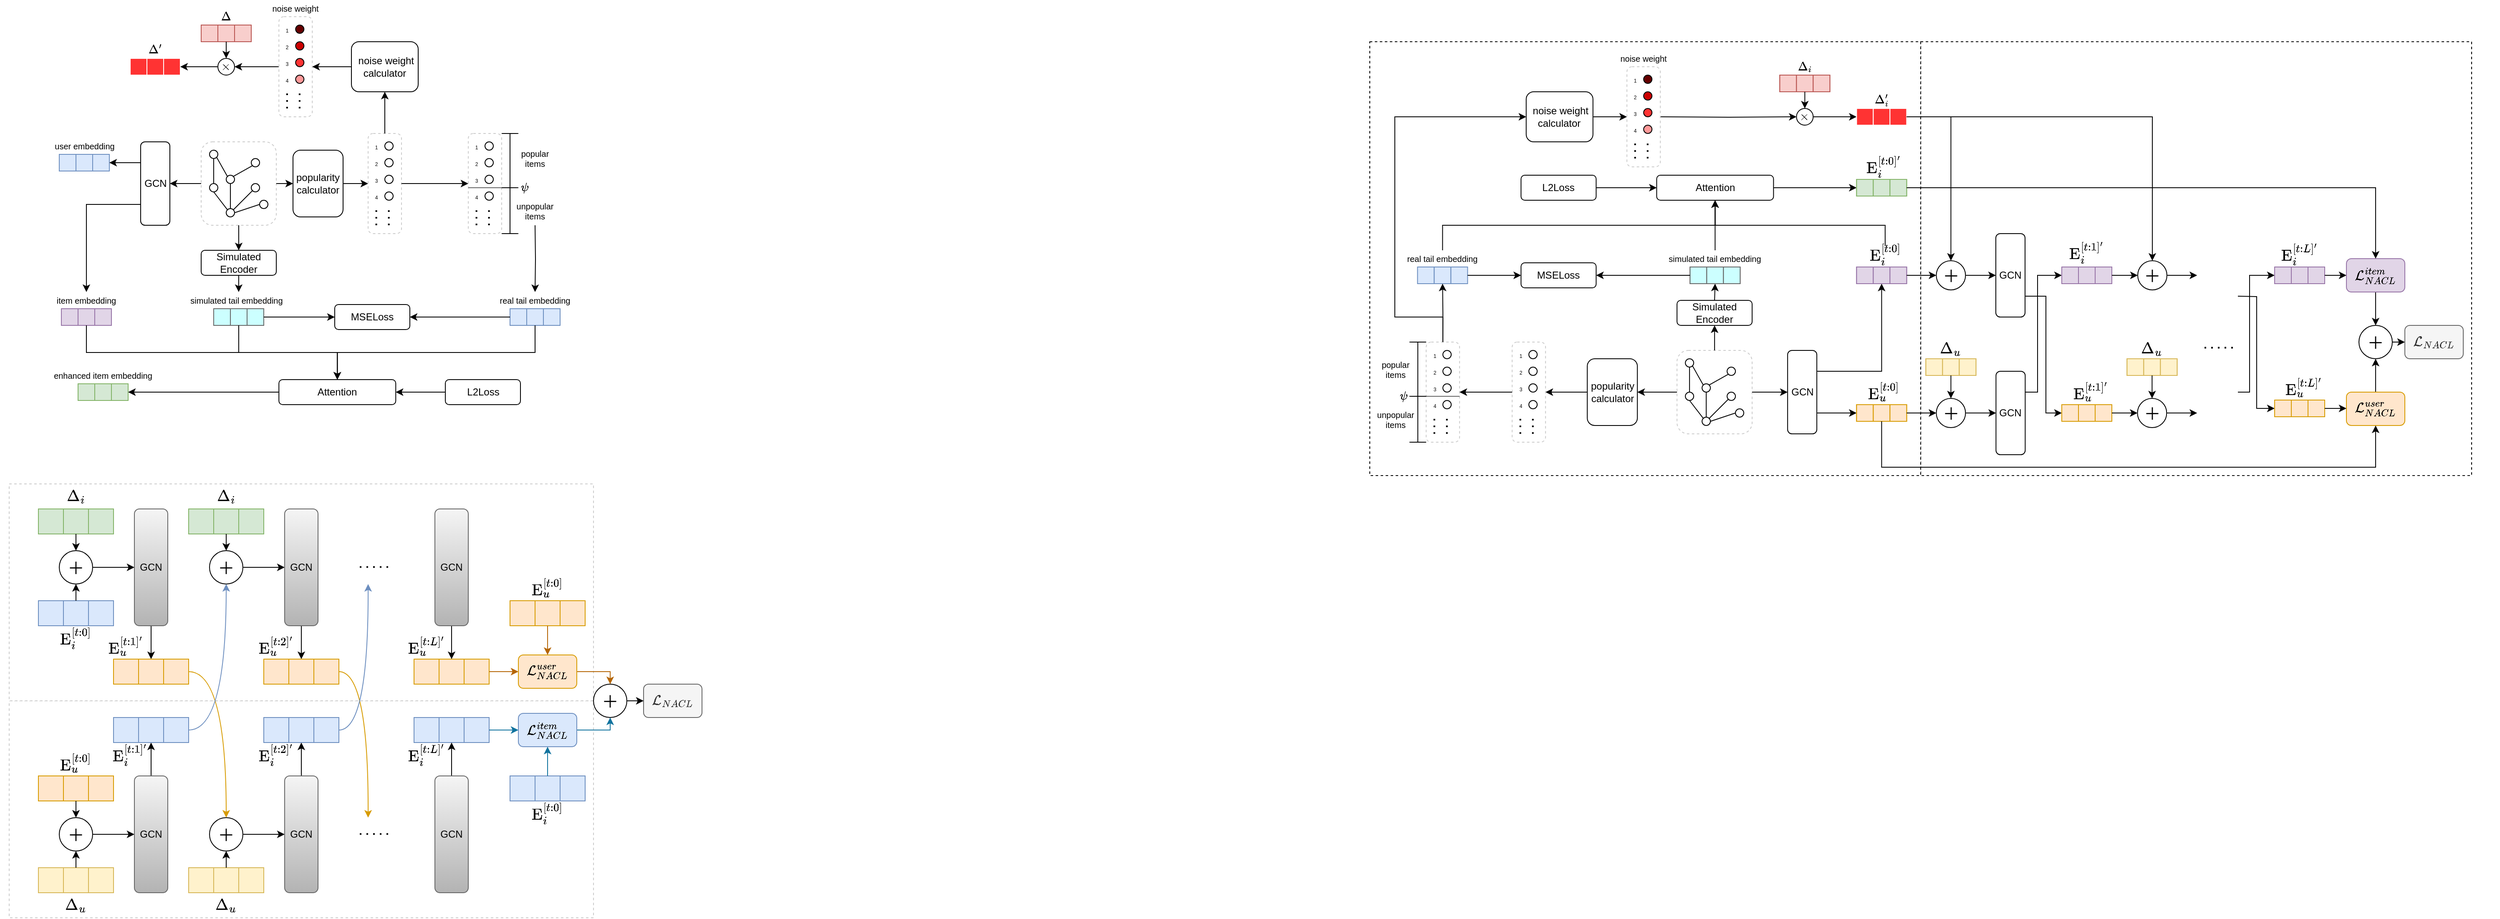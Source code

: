 <mxfile version="25.0.1">
  <diagram name="第 1 页" id="SOrNbni6haaX7lcLXhrE">
    <mxGraphModel dx="1431" dy="780" grid="1" gridSize="10" guides="1" tooltips="1" connect="1" arrows="1" fold="1" page="1" pageScale="1" pageWidth="1654" pageHeight="1169" math="1" shadow="0">
      <root>
        <mxCell id="0" />
        <mxCell id="1" parent="0" />
        <mxCell id="-ggWLTc_SMhFRKVbQvi--713" value="" style="rounded=0;whiteSpace=wrap;html=1;dashed=1;" vertex="1" parent="1">
          <mxGeometry x="2340" y="60" width="660" height="520" as="geometry" />
        </mxCell>
        <mxCell id="-ggWLTc_SMhFRKVbQvi--705" value="" style="rounded=0;whiteSpace=wrap;html=1;dashed=1;" vertex="1" parent="1">
          <mxGeometry x="1680" y="60" width="660" height="520" as="geometry" />
        </mxCell>
        <mxCell id="ZE1oE2z4XawcBpY2gWWt-68" style="edgeStyle=orthogonalEdgeStyle;rounded=0;orthogonalLoop=1;jettySize=auto;html=1;exitX=1;exitY=0.5;exitDx=0;exitDy=0;entryX=0;entryY=0.5;entryDx=0;entryDy=0;" parent="1" source="ZE1oE2z4XawcBpY2gWWt-36" target="ZE1oE2z4XawcBpY2gWWt-38" edge="1">
          <mxGeometry relative="1" as="geometry" />
        </mxCell>
        <mxCell id="ZE1oE2z4XawcBpY2gWWt-36" value="popularity calculator" style="rounded=1;whiteSpace=wrap;html=1;" parent="1" vertex="1">
          <mxGeometry x="390" y="190" width="60" height="80" as="geometry" />
        </mxCell>
        <mxCell id="ZE1oE2z4XawcBpY2gWWt-54" value="" style="group" parent="1" vertex="1" connectable="0">
          <mxGeometry x="480" y="170" width="40" height="120" as="geometry" />
        </mxCell>
        <mxCell id="ZE1oE2z4XawcBpY2gWWt-38" value="" style="rounded=1;whiteSpace=wrap;html=1;strokeColor=#CCCCCC;dashed=1;" parent="ZE1oE2z4XawcBpY2gWWt-54" vertex="1">
          <mxGeometry width="40" height="120" as="geometry" />
        </mxCell>
        <mxCell id="ZE1oE2z4XawcBpY2gWWt-39" value="" style="ellipse;whiteSpace=wrap;html=1;aspect=fixed;" parent="ZE1oE2z4XawcBpY2gWWt-54" vertex="1">
          <mxGeometry x="20" y="10" width="10" height="10" as="geometry" />
        </mxCell>
        <mxCell id="ZE1oE2z4XawcBpY2gWWt-42" value="" style="ellipse;whiteSpace=wrap;html=1;aspect=fixed;" parent="ZE1oE2z4XawcBpY2gWWt-54" vertex="1">
          <mxGeometry x="20" y="30" width="10" height="10" as="geometry" />
        </mxCell>
        <mxCell id="ZE1oE2z4XawcBpY2gWWt-43" value="" style="ellipse;whiteSpace=wrap;html=1;aspect=fixed;" parent="ZE1oE2z4XawcBpY2gWWt-54" vertex="1">
          <mxGeometry x="20" y="50" width="10" height="10" as="geometry" />
        </mxCell>
        <mxCell id="ZE1oE2z4XawcBpY2gWWt-44" value="" style="ellipse;whiteSpace=wrap;html=1;aspect=fixed;" parent="ZE1oE2z4XawcBpY2gWWt-54" vertex="1">
          <mxGeometry x="20" y="70" width="10" height="10" as="geometry" />
        </mxCell>
        <mxCell id="ZE1oE2z4XawcBpY2gWWt-45" value="&lt;p style=&quot;line-height: 100%;&quot;&gt;&lt;font style=&quot;font-size: 6px;&quot;&gt;1&lt;/font&gt;&lt;/p&gt;" style="text;html=1;align=center;verticalAlign=middle;whiteSpace=wrap;rounded=0;spacing=0;" parent="ZE1oE2z4XawcBpY2gWWt-54" vertex="1">
          <mxGeometry x="5" y="10" width="10" height="10" as="geometry" />
        </mxCell>
        <mxCell id="ZE1oE2z4XawcBpY2gWWt-47" value="&lt;p style=&quot;line-height: 100%;&quot;&gt;&lt;font style=&quot;font-size: 6px;&quot;&gt;2&lt;/font&gt;&lt;/p&gt;" style="text;html=1;align=center;verticalAlign=middle;whiteSpace=wrap;rounded=0;spacing=0;" parent="ZE1oE2z4XawcBpY2gWWt-54" vertex="1">
          <mxGeometry x="5" y="30" width="10" height="10" as="geometry" />
        </mxCell>
        <mxCell id="ZE1oE2z4XawcBpY2gWWt-48" value="&lt;p style=&quot;line-height: 100%;&quot;&gt;&lt;font style=&quot;font-size: 6px;&quot;&gt;3&lt;/font&gt;&lt;/p&gt;" style="text;html=1;align=center;verticalAlign=middle;whiteSpace=wrap;rounded=0;spacing=0;" parent="ZE1oE2z4XawcBpY2gWWt-54" vertex="1">
          <mxGeometry x="5" y="50" width="10" height="10" as="geometry" />
        </mxCell>
        <mxCell id="ZE1oE2z4XawcBpY2gWWt-49" value="&lt;p style=&quot;line-height: 100%;&quot;&gt;&lt;font style=&quot;font-size: 6px;&quot;&gt;4&lt;/font&gt;&lt;/p&gt;" style="text;html=1;align=center;verticalAlign=middle;whiteSpace=wrap;rounded=0;spacing=0;" parent="ZE1oE2z4XawcBpY2gWWt-54" vertex="1">
          <mxGeometry x="5" y="70" width="10" height="10" as="geometry" />
        </mxCell>
        <mxCell id="ZE1oE2z4XawcBpY2gWWt-50" value="" style="endArrow=none;dashed=1;html=1;dashPattern=1 3;strokeWidth=2;rounded=0;" parent="ZE1oE2z4XawcBpY2gWWt-54" edge="1">
          <mxGeometry width="50" height="50" relative="1" as="geometry">
            <mxPoint x="24.8" y="110" as="sourcePoint" />
            <mxPoint x="24.8" y="90" as="targetPoint" />
          </mxGeometry>
        </mxCell>
        <mxCell id="ZE1oE2z4XawcBpY2gWWt-51" value="" style="endArrow=none;dashed=1;html=1;dashPattern=1 3;strokeWidth=2;rounded=0;" parent="ZE1oE2z4XawcBpY2gWWt-54" edge="1">
          <mxGeometry width="50" height="50" relative="1" as="geometry">
            <mxPoint x="9.8" y="110" as="sourcePoint" />
            <mxPoint x="9.8" y="90" as="targetPoint" />
          </mxGeometry>
        </mxCell>
        <mxCell id="UApx__O06hIt9l8taPyZ-4" style="edgeStyle=orthogonalEdgeStyle;rounded=0;orthogonalLoop=1;jettySize=auto;html=1;exitX=0;exitY=0.5;exitDx=0;exitDy=0;entryX=1;entryY=0.5;entryDx=0;entryDy=0;" parent="1" source="ZE1oE2z4XawcBpY2gWWt-55" target="UApx__O06hIt9l8taPyZ-1" edge="1">
          <mxGeometry relative="1" as="geometry">
            <mxPoint x="330" y="89.81" as="targetPoint" />
          </mxGeometry>
        </mxCell>
        <mxCell id="ZE1oE2z4XawcBpY2gWWt-55" value="" style="rounded=1;whiteSpace=wrap;html=1;strokeColor=#CCCCCC;dashed=1;" parent="1" vertex="1">
          <mxGeometry x="373.13" y="30" width="40" height="120" as="geometry" />
        </mxCell>
        <mxCell id="ZE1oE2z4XawcBpY2gWWt-56" value="" style="ellipse;whiteSpace=wrap;html=1;aspect=fixed;fillColor=#660000;" parent="1" vertex="1">
          <mxGeometry x="393.13" y="40" width="10" height="10" as="geometry" />
        </mxCell>
        <mxCell id="ZE1oE2z4XawcBpY2gWWt-57" value="" style="ellipse;whiteSpace=wrap;html=1;aspect=fixed;fillColor=#CC0000;" parent="1" vertex="1">
          <mxGeometry x="393.13" y="60" width="10" height="10" as="geometry" />
        </mxCell>
        <mxCell id="ZE1oE2z4XawcBpY2gWWt-58" value="" style="ellipse;whiteSpace=wrap;html=1;aspect=fixed;fillColor=#FF3333;" parent="1" vertex="1">
          <mxGeometry x="393.13" y="80" width="10" height="10" as="geometry" />
        </mxCell>
        <mxCell id="ZE1oE2z4XawcBpY2gWWt-59" value="" style="ellipse;whiteSpace=wrap;html=1;aspect=fixed;fillColor=#FF9999;" parent="1" vertex="1">
          <mxGeometry x="393.13" y="100" width="10" height="10" as="geometry" />
        </mxCell>
        <mxCell id="ZE1oE2z4XawcBpY2gWWt-60" value="&lt;p style=&quot;line-height: 100%;&quot;&gt;&lt;font style=&quot;font-size: 6px;&quot;&gt;1&lt;/font&gt;&lt;/p&gt;" style="text;html=1;align=center;verticalAlign=middle;whiteSpace=wrap;rounded=0;spacing=0;" parent="1" vertex="1">
          <mxGeometry x="378.13" y="40" width="10" height="10" as="geometry" />
        </mxCell>
        <mxCell id="ZE1oE2z4XawcBpY2gWWt-61" value="&lt;p style=&quot;line-height: 100%;&quot;&gt;&lt;font style=&quot;font-size: 6px;&quot;&gt;2&lt;/font&gt;&lt;/p&gt;" style="text;html=1;align=center;verticalAlign=middle;whiteSpace=wrap;rounded=0;spacing=0;" parent="1" vertex="1">
          <mxGeometry x="378.13" y="60" width="10" height="10" as="geometry" />
        </mxCell>
        <mxCell id="ZE1oE2z4XawcBpY2gWWt-62" value="&lt;p style=&quot;line-height: 100%;&quot;&gt;&lt;font style=&quot;font-size: 6px;&quot;&gt;3&lt;/font&gt;&lt;/p&gt;" style="text;html=1;align=center;verticalAlign=middle;whiteSpace=wrap;rounded=0;spacing=0;" parent="1" vertex="1">
          <mxGeometry x="378.13" y="80" width="10" height="10" as="geometry" />
        </mxCell>
        <mxCell id="ZE1oE2z4XawcBpY2gWWt-63" value="&lt;p style=&quot;line-height: 100%;&quot;&gt;&lt;font style=&quot;font-size: 6px;&quot;&gt;4&lt;/font&gt;&lt;/p&gt;" style="text;html=1;align=center;verticalAlign=middle;whiteSpace=wrap;rounded=0;spacing=0;" parent="1" vertex="1">
          <mxGeometry x="378.13" y="100" width="10" height="10" as="geometry" />
        </mxCell>
        <mxCell id="ZE1oE2z4XawcBpY2gWWt-64" value="" style="endArrow=none;dashed=1;html=1;dashPattern=1 3;strokeWidth=2;rounded=0;" parent="1" edge="1">
          <mxGeometry width="50" height="50" relative="1" as="geometry">
            <mxPoint x="397.93" y="140" as="sourcePoint" />
            <mxPoint x="397.93" y="120" as="targetPoint" />
          </mxGeometry>
        </mxCell>
        <mxCell id="ZE1oE2z4XawcBpY2gWWt-65" value="" style="endArrow=none;dashed=1;html=1;dashPattern=1 3;strokeWidth=2;rounded=0;" parent="1" edge="1">
          <mxGeometry width="50" height="50" relative="1" as="geometry">
            <mxPoint x="382.93" y="140" as="sourcePoint" />
            <mxPoint x="382.93" y="120" as="targetPoint" />
          </mxGeometry>
        </mxCell>
        <mxCell id="ZE1oE2z4XawcBpY2gWWt-66" value="&lt;font style=&quot;font-size: 10px;&quot;&gt;noise weight&lt;/font&gt;" style="text;html=1;align=center;verticalAlign=middle;whiteSpace=wrap;rounded=0;" parent="1" vertex="1">
          <mxGeometry x="355" y="10" width="76.25" height="20" as="geometry" />
        </mxCell>
        <mxCell id="ZE1oE2z4XawcBpY2gWWt-93" value="" style="group" parent="1" vertex="1" connectable="0">
          <mxGeometry x="600" y="170" width="40" height="120" as="geometry" />
        </mxCell>
        <mxCell id="ZE1oE2z4XawcBpY2gWWt-94" value="" style="rounded=1;whiteSpace=wrap;html=1;strokeColor=#CCCCCC;dashed=1;" parent="ZE1oE2z4XawcBpY2gWWt-93" vertex="1">
          <mxGeometry width="40" height="120" as="geometry" />
        </mxCell>
        <mxCell id="ZE1oE2z4XawcBpY2gWWt-95" value="" style="ellipse;whiteSpace=wrap;html=1;aspect=fixed;" parent="ZE1oE2z4XawcBpY2gWWt-93" vertex="1">
          <mxGeometry x="20" y="10" width="10" height="10" as="geometry" />
        </mxCell>
        <mxCell id="ZE1oE2z4XawcBpY2gWWt-96" value="" style="ellipse;whiteSpace=wrap;html=1;aspect=fixed;" parent="ZE1oE2z4XawcBpY2gWWt-93" vertex="1">
          <mxGeometry x="20" y="30" width="10" height="10" as="geometry" />
        </mxCell>
        <mxCell id="ZE1oE2z4XawcBpY2gWWt-97" value="" style="ellipse;whiteSpace=wrap;html=1;aspect=fixed;" parent="ZE1oE2z4XawcBpY2gWWt-93" vertex="1">
          <mxGeometry x="20" y="50" width="10" height="10" as="geometry" />
        </mxCell>
        <mxCell id="ZE1oE2z4XawcBpY2gWWt-98" value="" style="ellipse;whiteSpace=wrap;html=1;aspect=fixed;" parent="ZE1oE2z4XawcBpY2gWWt-93" vertex="1">
          <mxGeometry x="20" y="70" width="10" height="10" as="geometry" />
        </mxCell>
        <mxCell id="ZE1oE2z4XawcBpY2gWWt-99" value="&lt;p style=&quot;line-height: 100%;&quot;&gt;&lt;font style=&quot;font-size: 6px;&quot;&gt;1&lt;/font&gt;&lt;/p&gt;" style="text;html=1;align=center;verticalAlign=middle;whiteSpace=wrap;rounded=0;spacing=0;" parent="ZE1oE2z4XawcBpY2gWWt-93" vertex="1">
          <mxGeometry x="5" y="10" width="10" height="10" as="geometry" />
        </mxCell>
        <mxCell id="ZE1oE2z4XawcBpY2gWWt-100" value="&lt;p style=&quot;line-height: 100%;&quot;&gt;&lt;font style=&quot;font-size: 6px;&quot;&gt;2&lt;/font&gt;&lt;/p&gt;" style="text;html=1;align=center;verticalAlign=middle;whiteSpace=wrap;rounded=0;spacing=0;" parent="ZE1oE2z4XawcBpY2gWWt-93" vertex="1">
          <mxGeometry x="5" y="30" width="10" height="10" as="geometry" />
        </mxCell>
        <mxCell id="ZE1oE2z4XawcBpY2gWWt-101" value="&lt;p style=&quot;line-height: 100%;&quot;&gt;&lt;font style=&quot;font-size: 6px;&quot;&gt;3&lt;/font&gt;&lt;/p&gt;" style="text;html=1;align=center;verticalAlign=middle;whiteSpace=wrap;rounded=0;spacing=0;" parent="ZE1oE2z4XawcBpY2gWWt-93" vertex="1">
          <mxGeometry x="5" y="50" width="10" height="10" as="geometry" />
        </mxCell>
        <mxCell id="ZE1oE2z4XawcBpY2gWWt-102" value="&lt;p style=&quot;line-height: 100%;&quot;&gt;&lt;font style=&quot;font-size: 6px;&quot;&gt;4&lt;/font&gt;&lt;/p&gt;" style="text;html=1;align=center;verticalAlign=middle;whiteSpace=wrap;rounded=0;spacing=0;" parent="ZE1oE2z4XawcBpY2gWWt-93" vertex="1">
          <mxGeometry x="5" y="70" width="10" height="10" as="geometry" />
        </mxCell>
        <mxCell id="ZE1oE2z4XawcBpY2gWWt-103" value="" style="endArrow=none;dashed=1;html=1;dashPattern=1 3;strokeWidth=2;rounded=0;" parent="ZE1oE2z4XawcBpY2gWWt-93" edge="1">
          <mxGeometry width="50" height="50" relative="1" as="geometry">
            <mxPoint x="24.8" y="110" as="sourcePoint" />
            <mxPoint x="24.8" y="90" as="targetPoint" />
          </mxGeometry>
        </mxCell>
        <mxCell id="ZE1oE2z4XawcBpY2gWWt-104" value="" style="endArrow=none;dashed=1;html=1;dashPattern=1 3;strokeWidth=2;rounded=0;" parent="ZE1oE2z4XawcBpY2gWWt-93" edge="1">
          <mxGeometry width="50" height="50" relative="1" as="geometry">
            <mxPoint x="9.8" y="110" as="sourcePoint" />
            <mxPoint x="9.8" y="90" as="targetPoint" />
          </mxGeometry>
        </mxCell>
        <mxCell id="ZE1oE2z4XawcBpY2gWWt-105" value="" style="endArrow=none;html=1;rounded=0;entryX=1;entryY=0.5;entryDx=0;entryDy=0;fillColor=#f5f5f5;strokeColor=#666666;" parent="ZE1oE2z4XawcBpY2gWWt-93" edge="1">
          <mxGeometry width="50" height="50" relative="1" as="geometry">
            <mxPoint y="65" as="sourcePoint" />
            <mxPoint x="40" y="65" as="targetPoint" />
          </mxGeometry>
        </mxCell>
        <mxCell id="ZE1oE2z4XawcBpY2gWWt-106" value="" style="shape=crossbar;whiteSpace=wrap;html=1;rounded=1;direction=south;" parent="1" vertex="1">
          <mxGeometry x="640" y="170" width="20" height="65" as="geometry" />
        </mxCell>
        <mxCell id="ZE1oE2z4XawcBpY2gWWt-107" value="popular items" style="text;html=1;align=center;verticalAlign=middle;whiteSpace=wrap;rounded=0;fontSize=10;" parent="1" vertex="1">
          <mxGeometry x="660" y="190" width="40" height="20" as="geometry" />
        </mxCell>
        <mxCell id="ZE1oE2z4XawcBpY2gWWt-108" value="" style="shape=crossbar;whiteSpace=wrap;html=1;rounded=1;direction=south;" parent="1" vertex="1">
          <mxGeometry x="640" y="235" width="20" height="55" as="geometry" />
        </mxCell>
        <mxCell id="ZE1oE2z4XawcBpY2gWWt-109" value="unpopular items" style="text;html=1;align=center;verticalAlign=middle;whiteSpace=wrap;rounded=0;fontSize=10;" parent="1" vertex="1">
          <mxGeometry x="660" y="252.5" width="40" height="20" as="geometry" />
        </mxCell>
        <mxCell id="ZE1oE2z4XawcBpY2gWWt-110" style="edgeStyle=orthogonalEdgeStyle;rounded=0;orthogonalLoop=1;jettySize=auto;html=1;exitX=1;exitY=0.5;exitDx=0;exitDy=0;entryX=0;entryY=0.5;entryDx=0;entryDy=0;" parent="1" source="ZE1oE2z4XawcBpY2gWWt-38" target="ZE1oE2z4XawcBpY2gWWt-94" edge="1">
          <mxGeometry relative="1" as="geometry" />
        </mxCell>
        <mxCell id="ZE1oE2z4XawcBpY2gWWt-134" value="real tail embedding" style="text;html=1;align=center;verticalAlign=middle;whiteSpace=wrap;rounded=0;fontSize=10;" parent="1" vertex="1">
          <mxGeometry x="635" y="360" width="90" height="20" as="geometry" />
        </mxCell>
        <mxCell id="ZE1oE2z4XawcBpY2gWWt-138" value="" style="group" parent="1" vertex="1" connectable="0">
          <mxGeometry x="650" y="380" width="60" height="20" as="geometry" />
        </mxCell>
        <mxCell id="ZE1oE2z4XawcBpY2gWWt-135" value="" style="rounded=0;whiteSpace=wrap;html=1;fillColor=#dae8fc;strokeColor=#6c8ebf;" parent="ZE1oE2z4XawcBpY2gWWt-138" vertex="1">
          <mxGeometry width="20" height="20" as="geometry" />
        </mxCell>
        <mxCell id="ZE1oE2z4XawcBpY2gWWt-136" value="" style="rounded=0;whiteSpace=wrap;html=1;fillColor=#dae8fc;strokeColor=#6c8ebf;" parent="ZE1oE2z4XawcBpY2gWWt-138" vertex="1">
          <mxGeometry x="20" width="20" height="20" as="geometry" />
        </mxCell>
        <mxCell id="ZE1oE2z4XawcBpY2gWWt-137" value="" style="rounded=0;whiteSpace=wrap;html=1;fillColor=#dae8fc;strokeColor=#6c8ebf;" parent="ZE1oE2z4XawcBpY2gWWt-138" vertex="1">
          <mxGeometry x="40" width="20" height="20" as="geometry" />
        </mxCell>
        <mxCell id="ZE1oE2z4XawcBpY2gWWt-140" value="\(\psi\)" style="text;html=1;align=center;verticalAlign=middle;whiteSpace=wrap;rounded=0;" parent="1" vertex="1">
          <mxGeometry x="662.5" y="230" width="10" height="10" as="geometry" />
        </mxCell>
        <mxCell id="ZE1oE2z4XawcBpY2gWWt-142" style="edgeStyle=orthogonalEdgeStyle;rounded=0;orthogonalLoop=1;jettySize=auto;html=1;exitX=0.5;exitY=1;exitDx=0;exitDy=0;" parent="1" source="ZE1oE2z4XawcBpY2gWWt-141" edge="1">
          <mxGeometry relative="1" as="geometry">
            <mxPoint x="324.952" y="360" as="targetPoint" />
          </mxGeometry>
        </mxCell>
        <mxCell id="ZE1oE2z4XawcBpY2gWWt-141" value="Simulated Encoder" style="rounded=1;whiteSpace=wrap;html=1;" parent="1" vertex="1">
          <mxGeometry x="280" y="310" width="90" height="30" as="geometry" />
        </mxCell>
        <mxCell id="ZE1oE2z4XawcBpY2gWWt-143" value="" style="group;fillColor=#CCFFFF;fontColor=#333333;strokeColor=#666666;" parent="1" vertex="1" connectable="0">
          <mxGeometry x="295" y="380" width="60" height="20" as="geometry" />
        </mxCell>
        <mxCell id="ZE1oE2z4XawcBpY2gWWt-144" value="" style="rounded=0;whiteSpace=wrap;html=1;fillColor=#CCFFFF;strokeColor=#666666;fontColor=#333333;" parent="ZE1oE2z4XawcBpY2gWWt-143" vertex="1">
          <mxGeometry width="20" height="20" as="geometry" />
        </mxCell>
        <mxCell id="ZE1oE2z4XawcBpY2gWWt-145" value="" style="rounded=0;whiteSpace=wrap;html=1;fillColor=#CCFFFF;strokeColor=#666666;fontColor=#333333;" parent="ZE1oE2z4XawcBpY2gWWt-143" vertex="1">
          <mxGeometry x="20" width="20" height="20" as="geometry" />
        </mxCell>
        <mxCell id="ZE1oE2z4XawcBpY2gWWt-146" value="" style="rounded=0;whiteSpace=wrap;html=1;fillColor=#CCFFFF;strokeColor=#666666;fontColor=#333333;" parent="ZE1oE2z4XawcBpY2gWWt-143" vertex="1">
          <mxGeometry x="40" width="20" height="20" as="geometry" />
        </mxCell>
        <mxCell id="ZE1oE2z4XawcBpY2gWWt-147" value="&lt;font style=&quot;font-size: 10px;&quot;&gt;&lt;span style=&quot;&quot;&gt;simulated&lt;/span&gt;&amp;nbsp;tail embedding&lt;/font&gt;" style="text;html=1;align=center;verticalAlign=middle;whiteSpace=wrap;rounded=0;fontSize=10;" parent="1" vertex="1">
          <mxGeometry x="260" y="360" width="125" height="20" as="geometry" />
        </mxCell>
        <mxCell id="ZE1oE2z4XawcBpY2gWWt-165" value="" style="group" parent="1" vertex="1" connectable="0">
          <mxGeometry x="280" y="180" width="90" height="100" as="geometry" />
        </mxCell>
        <mxCell id="ZE1oE2z4XawcBpY2gWWt-18" value="" style="rounded=1;whiteSpace=wrap;html=1;strokeColor=#CCCCCC;dashed=1;" parent="ZE1oE2z4XawcBpY2gWWt-165" vertex="1">
          <mxGeometry width="90" height="100" as="geometry" />
        </mxCell>
        <mxCell id="ZE1oE2z4XawcBpY2gWWt-17" value="" style="group" parent="ZE1oE2z4XawcBpY2gWWt-165" vertex="1" connectable="0">
          <mxGeometry x="10" y="10" width="70" height="80" as="geometry" />
        </mxCell>
        <mxCell id="ZE1oE2z4XawcBpY2gWWt-12" style="rounded=0;orthogonalLoop=1;jettySize=auto;html=1;exitX=1;exitY=0;exitDx=0;exitDy=0;entryX=0;entryY=1;entryDx=0;entryDy=0;endArrow=none;endFill=0;" parent="ZE1oE2z4XawcBpY2gWWt-17" source="ZE1oE2z4XawcBpY2gWWt-1" target="ZE1oE2z4XawcBpY2gWWt-8" edge="1">
          <mxGeometry relative="1" as="geometry" />
        </mxCell>
        <mxCell id="ZE1oE2z4XawcBpY2gWWt-1" value="" style="ellipse;whiteSpace=wrap;html=1;aspect=fixed;" parent="ZE1oE2z4XawcBpY2gWWt-17" vertex="1">
          <mxGeometry x="20" y="30" width="10" height="10" as="geometry" />
        </mxCell>
        <mxCell id="ZE1oE2z4XawcBpY2gWWt-9" style="edgeStyle=orthogonalEdgeStyle;rounded=0;orthogonalLoop=1;jettySize=auto;html=1;exitX=0.5;exitY=0;exitDx=0;exitDy=0;entryX=0.5;entryY=1;entryDx=0;entryDy=0;endArrow=none;endFill=0;" parent="ZE1oE2z4XawcBpY2gWWt-17" source="ZE1oE2z4XawcBpY2gWWt-2" target="ZE1oE2z4XawcBpY2gWWt-7" edge="1">
          <mxGeometry relative="1" as="geometry" />
        </mxCell>
        <mxCell id="ZE1oE2z4XawcBpY2gWWt-2" value="" style="ellipse;whiteSpace=wrap;html=1;aspect=fixed;" parent="ZE1oE2z4XawcBpY2gWWt-17" vertex="1">
          <mxGeometry y="40" width="10" height="10" as="geometry" />
        </mxCell>
        <mxCell id="ZE1oE2z4XawcBpY2gWWt-3" value="" style="ellipse;whiteSpace=wrap;html=1;aspect=fixed;" parent="ZE1oE2z4XawcBpY2gWWt-17" vertex="1">
          <mxGeometry x="50" y="40" width="10" height="10" as="geometry" />
        </mxCell>
        <mxCell id="ZE1oE2z4XawcBpY2gWWt-5" value="" style="ellipse;whiteSpace=wrap;html=1;aspect=fixed;" parent="ZE1oE2z4XawcBpY2gWWt-17" vertex="1">
          <mxGeometry x="60" y="60" width="10" height="10" as="geometry" />
        </mxCell>
        <mxCell id="ZE1oE2z4XawcBpY2gWWt-6" value="" style="ellipse;whiteSpace=wrap;html=1;aspect=fixed;" parent="ZE1oE2z4XawcBpY2gWWt-17" vertex="1">
          <mxGeometry x="20" y="70" width="10" height="10" as="geometry" />
        </mxCell>
        <mxCell id="ZE1oE2z4XawcBpY2gWWt-10" style="rounded=0;orthogonalLoop=1;jettySize=auto;html=1;exitX=1;exitY=1;exitDx=0;exitDy=0;entryX=0;entryY=0;entryDx=0;entryDy=0;endArrow=none;endFill=0;" parent="ZE1oE2z4XawcBpY2gWWt-17" source="ZE1oE2z4XawcBpY2gWWt-7" target="ZE1oE2z4XawcBpY2gWWt-1" edge="1">
          <mxGeometry relative="1" as="geometry" />
        </mxCell>
        <mxCell id="ZE1oE2z4XawcBpY2gWWt-7" value="" style="ellipse;whiteSpace=wrap;html=1;aspect=fixed;" parent="ZE1oE2z4XawcBpY2gWWt-17" vertex="1">
          <mxGeometry width="10" height="10" as="geometry" />
        </mxCell>
        <mxCell id="ZE1oE2z4XawcBpY2gWWt-8" value="" style="ellipse;whiteSpace=wrap;html=1;aspect=fixed;" parent="ZE1oE2z4XawcBpY2gWWt-17" vertex="1">
          <mxGeometry x="50" y="10" width="10" height="10" as="geometry" />
        </mxCell>
        <mxCell id="ZE1oE2z4XawcBpY2gWWt-13" style="rounded=0;orthogonalLoop=1;jettySize=auto;html=1;exitX=1;exitY=0;exitDx=0;exitDy=0;entryX=0;entryY=1;entryDx=0;entryDy=0;endArrow=none;endFill=0;" parent="ZE1oE2z4XawcBpY2gWWt-17" source="ZE1oE2z4XawcBpY2gWWt-6" target="ZE1oE2z4XawcBpY2gWWt-3" edge="1">
          <mxGeometry relative="1" as="geometry">
            <mxPoint x="28" y="71" as="sourcePoint" />
            <mxPoint x="50" y="59" as="targetPoint" />
          </mxGeometry>
        </mxCell>
        <mxCell id="ZE1oE2z4XawcBpY2gWWt-14" style="rounded=0;orthogonalLoop=1;jettySize=auto;html=1;exitX=0.5;exitY=0;exitDx=0;exitDy=0;entryX=0.5;entryY=1;entryDx=0;entryDy=0;endArrow=none;endFill=0;" parent="ZE1oE2z4XawcBpY2gWWt-17" source="ZE1oE2z4XawcBpY2gWWt-6" target="ZE1oE2z4XawcBpY2gWWt-1" edge="1">
          <mxGeometry relative="1" as="geometry">
            <mxPoint x="28" y="62" as="sourcePoint" />
            <mxPoint x="50" y="50" as="targetPoint" />
          </mxGeometry>
        </mxCell>
        <mxCell id="ZE1oE2z4XawcBpY2gWWt-15" style="rounded=0;orthogonalLoop=1;jettySize=auto;html=1;exitX=1;exitY=0.5;exitDx=0;exitDy=0;entryX=0;entryY=0.5;entryDx=0;entryDy=0;endArrow=none;endFill=0;" parent="ZE1oE2z4XawcBpY2gWWt-17" source="ZE1oE2z4XawcBpY2gWWt-6" target="ZE1oE2z4XawcBpY2gWWt-5" edge="1">
          <mxGeometry relative="1" as="geometry">
            <mxPoint x="38" y="92" as="sourcePoint" />
            <mxPoint x="60" y="80" as="targetPoint" />
          </mxGeometry>
        </mxCell>
        <mxCell id="ZE1oE2z4XawcBpY2gWWt-16" style="rounded=0;orthogonalLoop=1;jettySize=auto;html=1;exitX=0;exitY=0;exitDx=0;exitDy=0;entryX=0.5;entryY=1;entryDx=0;entryDy=0;endArrow=none;endFill=0;" parent="ZE1oE2z4XawcBpY2gWWt-17" source="ZE1oE2z4XawcBpY2gWWt-6" target="ZE1oE2z4XawcBpY2gWWt-2" edge="1">
          <mxGeometry relative="1" as="geometry">
            <mxPoint x="-22" y="80" as="sourcePoint" />
            <mxPoint y="68" as="targetPoint" />
          </mxGeometry>
        </mxCell>
        <mxCell id="ZE1oE2z4XawcBpY2gWWt-166" style="edgeStyle=orthogonalEdgeStyle;rounded=0;orthogonalLoop=1;jettySize=auto;html=1;exitX=1;exitY=0.5;exitDx=0;exitDy=0;entryX=0;entryY=0.5;entryDx=0;entryDy=0;" parent="1" source="ZE1oE2z4XawcBpY2gWWt-18" target="ZE1oE2z4XawcBpY2gWWt-36" edge="1">
          <mxGeometry relative="1" as="geometry" />
        </mxCell>
        <mxCell id="ZE1oE2z4XawcBpY2gWWt-167" style="edgeStyle=orthogonalEdgeStyle;rounded=0;orthogonalLoop=1;jettySize=auto;html=1;exitX=0.5;exitY=1;exitDx=0;exitDy=0;" parent="1" source="ZE1oE2z4XawcBpY2gWWt-18" target="ZE1oE2z4XawcBpY2gWWt-141" edge="1">
          <mxGeometry relative="1" as="geometry" />
        </mxCell>
        <mxCell id="ZE1oE2z4XawcBpY2gWWt-169" value="" style="group;fillColor=#e1d5e7;strokeColor=#9673a6;" parent="1" vertex="1" connectable="0">
          <mxGeometry x="112.5" y="380" width="60" height="20" as="geometry" />
        </mxCell>
        <mxCell id="ZE1oE2z4XawcBpY2gWWt-170" value="" style="rounded=0;whiteSpace=wrap;html=1;fillColor=#e1d5e7;strokeColor=#9673a6;" parent="ZE1oE2z4XawcBpY2gWWt-169" vertex="1">
          <mxGeometry width="20" height="20" as="geometry" />
        </mxCell>
        <mxCell id="ZE1oE2z4XawcBpY2gWWt-171" value="" style="rounded=0;whiteSpace=wrap;html=1;fillColor=#e1d5e7;strokeColor=#9673a6;" parent="ZE1oE2z4XawcBpY2gWWt-169" vertex="1">
          <mxGeometry x="20" width="20" height="20" as="geometry" />
        </mxCell>
        <mxCell id="ZE1oE2z4XawcBpY2gWWt-172" value="" style="rounded=0;whiteSpace=wrap;html=1;fillColor=#e1d5e7;strokeColor=#9673a6;" parent="ZE1oE2z4XawcBpY2gWWt-169" vertex="1">
          <mxGeometry x="40" width="20" height="20" as="geometry" />
        </mxCell>
        <mxCell id="q6GljgwSk5bquIh12kg8-1" style="edgeStyle=orthogonalEdgeStyle;rounded=0;orthogonalLoop=1;jettySize=auto;html=1;entryX=0.5;entryY=0;entryDx=0;entryDy=0;" parent="1" target="ZE1oE2z4XawcBpY2gWWt-134" edge="1">
          <mxGeometry relative="1" as="geometry">
            <mxPoint x="680" y="280" as="sourcePoint" />
          </mxGeometry>
        </mxCell>
        <mxCell id="q6GljgwSk5bquIh12kg8-8" value="" style="group;fillColor=#d5e8d4;strokeColor=#82b366;" parent="1" vertex="1" connectable="0">
          <mxGeometry x="132.5" y="470" width="60" height="20" as="geometry" />
        </mxCell>
        <mxCell id="q6GljgwSk5bquIh12kg8-9" value="" style="rounded=0;whiteSpace=wrap;html=1;fillColor=#d5e8d4;strokeColor=#82b366;" parent="q6GljgwSk5bquIh12kg8-8" vertex="1">
          <mxGeometry width="20" height="20" as="geometry" />
        </mxCell>
        <mxCell id="q6GljgwSk5bquIh12kg8-10" value="" style="rounded=0;whiteSpace=wrap;html=1;fillColor=#d5e8d4;strokeColor=#82b366;" parent="q6GljgwSk5bquIh12kg8-8" vertex="1">
          <mxGeometry x="20" width="20" height="20" as="geometry" />
        </mxCell>
        <mxCell id="q6GljgwSk5bquIh12kg8-11" value="" style="rounded=0;whiteSpace=wrap;html=1;fillColor=#d5e8d4;strokeColor=#82b366;" parent="q6GljgwSk5bquIh12kg8-8" vertex="1">
          <mxGeometry x="40" width="20" height="20" as="geometry" />
        </mxCell>
        <mxCell id="q6GljgwSk5bquIh12kg8-14" value="MSELoss" style="rounded=1;whiteSpace=wrap;html=1;" parent="1" vertex="1">
          <mxGeometry x="440" y="375" width="90" height="30" as="geometry" />
        </mxCell>
        <mxCell id="q6GljgwSk5bquIh12kg8-16" style="edgeStyle=orthogonalEdgeStyle;rounded=0;orthogonalLoop=1;jettySize=auto;html=1;exitX=1;exitY=0.5;exitDx=0;exitDy=0;entryX=0;entryY=0.5;entryDx=0;entryDy=0;" parent="1" source="ZE1oE2z4XawcBpY2gWWt-146" target="q6GljgwSk5bquIh12kg8-14" edge="1">
          <mxGeometry relative="1" as="geometry" />
        </mxCell>
        <mxCell id="q6GljgwSk5bquIh12kg8-17" style="edgeStyle=orthogonalEdgeStyle;rounded=0;orthogonalLoop=1;jettySize=auto;html=1;exitX=0;exitY=0.5;exitDx=0;exitDy=0;entryX=1;entryY=0.5;entryDx=0;entryDy=0;" parent="1" source="ZE1oE2z4XawcBpY2gWWt-135" target="q6GljgwSk5bquIh12kg8-14" edge="1">
          <mxGeometry relative="1" as="geometry" />
        </mxCell>
        <mxCell id="q6GljgwSk5bquIh12kg8-18" value="&lt;font style=&quot;font-size: 10px;&quot;&gt;item embedding&lt;/font&gt;" style="text;html=1;align=center;verticalAlign=middle;whiteSpace=wrap;rounded=0;fontSize=10;" parent="1" vertex="1">
          <mxGeometry x="90" y="360" width="105" height="20" as="geometry" />
        </mxCell>
        <mxCell id="q6GljgwSk5bquIh12kg8-19" value="&lt;font style=&quot;font-size: 10px;&quot;&gt;enhanced item embedding&lt;/font&gt;" style="text;html=1;align=center;verticalAlign=middle;whiteSpace=wrap;rounded=0;fontSize=10;" parent="1" vertex="1">
          <mxGeometry x="101.25" y="450" width="122.5" height="20" as="geometry" />
        </mxCell>
        <mxCell id="q6GljgwSk5bquIh12kg8-20" value="&lt;span style=&quot;color: rgba(0, 0, 0, 0); font-family: monospace; font-size: 0px; text-align: start; text-wrap: nowrap;&quot;&gt;%3CmxGraphModel%3E%3Croot%3E%3CmxCell%20id%3D%220%22%2F%3E%3CmxCell%20id%3D%221%22%20parent%3D%220%22%2F%3E%3CmxCell%20id%3D%222%22%20value%3D%22popularity%20calculator%22%20style%3D%22rounded%3D1%3BwhiteSpace%3Dwrap%3Bhtml%3D1%3B%22%20vertex%3D%221%22%20parent%3D%221%22%3E%3CmxGeometry%20x%3D%22390%22%20y%3D%22170%22%20width%3D%2260%22%20height%3D%2280%22%20as%3D%22geometry%22%2F%3E%3C%2FmxCell%3E%3C%2Froot%3E%3C%2FmxGraphModel%3E&lt;/span&gt;&amp;nbsp;noise weight calculator" style="rounded=1;whiteSpace=wrap;html=1;" parent="1" vertex="1">
          <mxGeometry x="460" y="60" width="80" height="60" as="geometry" />
        </mxCell>
        <mxCell id="q6GljgwSk5bquIh12kg8-23" style="edgeStyle=orthogonalEdgeStyle;rounded=0;orthogonalLoop=1;jettySize=auto;html=1;exitX=0.5;exitY=0;exitDx=0;exitDy=0;entryX=0.5;entryY=1;entryDx=0;entryDy=0;" parent="1" source="ZE1oE2z4XawcBpY2gWWt-38" target="q6GljgwSk5bquIh12kg8-20" edge="1">
          <mxGeometry relative="1" as="geometry" />
        </mxCell>
        <mxCell id="q6GljgwSk5bquIh12kg8-24" style="edgeStyle=orthogonalEdgeStyle;rounded=0;orthogonalLoop=1;jettySize=auto;html=1;exitX=0;exitY=0.5;exitDx=0;exitDy=0;entryX=1;entryY=0.5;entryDx=0;entryDy=0;" parent="1" source="q6GljgwSk5bquIh12kg8-20" target="ZE1oE2z4XawcBpY2gWWt-55" edge="1">
          <mxGeometry relative="1" as="geometry" />
        </mxCell>
        <mxCell id="q6GljgwSk5bquIh12kg8-25" value="" style="group;fillColor=#FF3333;strokeColor=#FFFFFF;" parent="1" vertex="1" connectable="0">
          <mxGeometry x="195" y="80" width="60" height="20" as="geometry" />
        </mxCell>
        <mxCell id="q6GljgwSk5bquIh12kg8-26" value="" style="rounded=0;whiteSpace=wrap;html=1;fillColor=#FF3333;strokeColor=#FFFFFF;" parent="q6GljgwSk5bquIh12kg8-25" vertex="1">
          <mxGeometry width="20" height="20" as="geometry" />
        </mxCell>
        <mxCell id="q6GljgwSk5bquIh12kg8-28" value="" style="rounded=0;whiteSpace=wrap;html=1;fillColor=#FF3333;strokeColor=#FFFFFF;" parent="q6GljgwSk5bquIh12kg8-25" vertex="1">
          <mxGeometry x="20" width="20" height="20" as="geometry" />
        </mxCell>
        <mxCell id="q6GljgwSk5bquIh12kg8-29" value="" style="rounded=0;whiteSpace=wrap;html=1;fillColor=#FF3333;strokeColor=#FFFFFF;" parent="q6GljgwSk5bquIh12kg8-25" vertex="1">
          <mxGeometry x="40" width="20" height="20" as="geometry" />
        </mxCell>
        <mxCell id="q6GljgwSk5bquIh12kg8-30" value="\(\Delta^{\prime}\)" style="text;html=1;align=center;verticalAlign=middle;whiteSpace=wrap;rounded=0;" parent="1" vertex="1">
          <mxGeometry x="210" y="60" width="30" height="20" as="geometry" />
        </mxCell>
        <mxCell id="q6GljgwSk5bquIh12kg8-32" value="" style="group;fillColor=#dae8fc;strokeColor=#6c8ebf;" parent="1" vertex="1" connectable="0">
          <mxGeometry x="110" y="195" width="60" height="20" as="geometry" />
        </mxCell>
        <mxCell id="q6GljgwSk5bquIh12kg8-33" value="" style="rounded=0;whiteSpace=wrap;html=1;fillColor=#dae8fc;strokeColor=#6c8ebf;" parent="q6GljgwSk5bquIh12kg8-32" vertex="1">
          <mxGeometry width="20" height="20" as="geometry" />
        </mxCell>
        <mxCell id="q6GljgwSk5bquIh12kg8-34" value="" style="rounded=0;whiteSpace=wrap;html=1;fillColor=#dae8fc;strokeColor=#6c8ebf;" parent="q6GljgwSk5bquIh12kg8-32" vertex="1">
          <mxGeometry x="20" width="20" height="20" as="geometry" />
        </mxCell>
        <mxCell id="q6GljgwSk5bquIh12kg8-35" value="" style="rounded=0;whiteSpace=wrap;html=1;fillColor=#dae8fc;strokeColor=#6c8ebf;" parent="q6GljgwSk5bquIh12kg8-32" vertex="1">
          <mxGeometry x="40" width="20" height="20" as="geometry" />
        </mxCell>
        <mxCell id="Rx-QaceUnXGN7DNIrm5c-3" value="&lt;font style=&quot;font-size: 10px;&quot;&gt;user embedding&lt;/font&gt;" style="text;html=1;align=center;verticalAlign=middle;whiteSpace=wrap;rounded=0;fontSize=10;" parent="1" vertex="1">
          <mxGeometry x="87.5" y="175" width="105" height="20" as="geometry" />
        </mxCell>
        <mxCell id="Rx-QaceUnXGN7DNIrm5c-5" value="" style="group;fillColor=#f8cecc;strokeColor=#b85450;" parent="1" vertex="1" connectable="0">
          <mxGeometry x="280" y="40" width="60" height="20" as="geometry" />
        </mxCell>
        <mxCell id="Rx-QaceUnXGN7DNIrm5c-6" value="" style="rounded=0;whiteSpace=wrap;html=1;fillColor=#f8cecc;strokeColor=#b85450;" parent="Rx-QaceUnXGN7DNIrm5c-5" vertex="1">
          <mxGeometry width="20" height="20" as="geometry" />
        </mxCell>
        <mxCell id="Rx-QaceUnXGN7DNIrm5c-7" value="" style="rounded=0;whiteSpace=wrap;html=1;fillColor=#f8cecc;strokeColor=#b85450;" parent="Rx-QaceUnXGN7DNIrm5c-5" vertex="1">
          <mxGeometry x="20" width="20" height="20" as="geometry" />
        </mxCell>
        <mxCell id="Rx-QaceUnXGN7DNIrm5c-8" value="" style="rounded=0;whiteSpace=wrap;html=1;fillColor=#f8cecc;strokeColor=#b85450;" parent="Rx-QaceUnXGN7DNIrm5c-5" vertex="1">
          <mxGeometry x="40" width="20" height="20" as="geometry" />
        </mxCell>
        <mxCell id="Rx-QaceUnXGN7DNIrm5c-11" value="\(\Delta\)" style="text;html=1;align=center;verticalAlign=middle;whiteSpace=wrap;rounded=0;" parent="1" vertex="1">
          <mxGeometry x="295" y="20" width="30" height="20" as="geometry" />
        </mxCell>
        <mxCell id="Rx-QaceUnXGN7DNIrm5c-17" style="edgeStyle=orthogonalEdgeStyle;rounded=0;orthogonalLoop=1;jettySize=auto;html=1;exitX=0;exitY=0.5;exitDx=0;exitDy=0;entryX=1;entryY=0.5;entryDx=0;entryDy=0;" parent="1" source="Rx-QaceUnXGN7DNIrm5c-13" target="q6GljgwSk5bquIh12kg8-11" edge="1">
          <mxGeometry relative="1" as="geometry" />
        </mxCell>
        <mxCell id="Rx-QaceUnXGN7DNIrm5c-13" value="Attention" style="rounded=1;whiteSpace=wrap;html=1;" parent="1" vertex="1">
          <mxGeometry x="373.13" y="465" width="140" height="30" as="geometry" />
        </mxCell>
        <mxCell id="Rx-QaceUnXGN7DNIrm5c-15" style="edgeStyle=orthogonalEdgeStyle;rounded=0;orthogonalLoop=1;jettySize=auto;html=1;exitX=0.5;exitY=1;exitDx=0;exitDy=0;entryX=0.5;entryY=0;entryDx=0;entryDy=0;" parent="1" source="ZE1oE2z4XawcBpY2gWWt-145" target="Rx-QaceUnXGN7DNIrm5c-13" edge="1">
          <mxGeometry relative="1" as="geometry" />
        </mxCell>
        <mxCell id="Rx-QaceUnXGN7DNIrm5c-16" style="edgeStyle=orthogonalEdgeStyle;rounded=0;orthogonalLoop=1;jettySize=auto;html=1;exitX=0.5;exitY=1;exitDx=0;exitDy=0;entryX=0.5;entryY=0;entryDx=0;entryDy=0;" parent="1" source="ZE1oE2z4XawcBpY2gWWt-136" target="Rx-QaceUnXGN7DNIrm5c-13" edge="1">
          <mxGeometry relative="1" as="geometry" />
        </mxCell>
        <mxCell id="UApx__O06hIt9l8taPyZ-5" style="edgeStyle=orthogonalEdgeStyle;rounded=0;orthogonalLoop=1;jettySize=auto;html=1;exitX=0;exitY=0.5;exitDx=0;exitDy=0;entryX=1;entryY=0.5;entryDx=0;entryDy=0;" parent="1" source="UApx__O06hIt9l8taPyZ-1" target="q6GljgwSk5bquIh12kg8-29" edge="1">
          <mxGeometry relative="1" as="geometry" />
        </mxCell>
        <mxCell id="UApx__O06hIt9l8taPyZ-1" value="\(\times\)" style="ellipse;whiteSpace=wrap;html=1;aspect=fixed;" parent="1" vertex="1">
          <mxGeometry x="300" y="80" width="20" height="20" as="geometry" />
        </mxCell>
        <mxCell id="UApx__O06hIt9l8taPyZ-2" style="edgeStyle=orthogonalEdgeStyle;rounded=0;orthogonalLoop=1;jettySize=auto;html=1;exitX=0.5;exitY=1;exitDx=0;exitDy=0;entryX=0.5;entryY=0;entryDx=0;entryDy=0;" parent="1" source="Rx-QaceUnXGN7DNIrm5c-7" target="UApx__O06hIt9l8taPyZ-1" edge="1">
          <mxGeometry relative="1" as="geometry" />
        </mxCell>
        <mxCell id="UApx__O06hIt9l8taPyZ-11" style="edgeStyle=orthogonalEdgeStyle;rounded=0;orthogonalLoop=1;jettySize=auto;html=1;exitX=0;exitY=0.25;exitDx=0;exitDy=0;entryX=1;entryY=0.5;entryDx=0;entryDy=0;" parent="1" source="UApx__O06hIt9l8taPyZ-9" target="q6GljgwSk5bquIh12kg8-35" edge="1">
          <mxGeometry relative="1" as="geometry" />
        </mxCell>
        <mxCell id="UApx__O06hIt9l8taPyZ-13" style="edgeStyle=orthogonalEdgeStyle;rounded=0;orthogonalLoop=1;jettySize=auto;html=1;exitX=0;exitY=0.75;exitDx=0;exitDy=0;entryX=0.5;entryY=0;entryDx=0;entryDy=0;" parent="1" source="UApx__O06hIt9l8taPyZ-9" target="q6GljgwSk5bquIh12kg8-18" edge="1">
          <mxGeometry relative="1" as="geometry" />
        </mxCell>
        <mxCell id="UApx__O06hIt9l8taPyZ-9" value="GCN" style="rounded=1;whiteSpace=wrap;html=1;" parent="1" vertex="1">
          <mxGeometry x="207.5" y="180" width="35" height="100" as="geometry" />
        </mxCell>
        <mxCell id="UApx__O06hIt9l8taPyZ-12" style="edgeStyle=orthogonalEdgeStyle;rounded=0;orthogonalLoop=1;jettySize=auto;html=1;exitX=0;exitY=0.5;exitDx=0;exitDy=0;entryX=1;entryY=0.5;entryDx=0;entryDy=0;" parent="1" source="ZE1oE2z4XawcBpY2gWWt-18" target="UApx__O06hIt9l8taPyZ-9" edge="1">
          <mxGeometry relative="1" as="geometry" />
        </mxCell>
        <mxCell id="UApx__O06hIt9l8taPyZ-14" style="edgeStyle=orthogonalEdgeStyle;rounded=0;orthogonalLoop=1;jettySize=auto;html=1;exitX=0.5;exitY=1;exitDx=0;exitDy=0;entryX=0.5;entryY=0;entryDx=0;entryDy=0;" parent="1" source="ZE1oE2z4XawcBpY2gWWt-171" target="Rx-QaceUnXGN7DNIrm5c-13" edge="1">
          <mxGeometry relative="1" as="geometry" />
        </mxCell>
        <mxCell id="UApx__O06hIt9l8taPyZ-17" style="edgeStyle=orthogonalEdgeStyle;rounded=0;orthogonalLoop=1;jettySize=auto;html=1;exitX=0;exitY=0.5;exitDx=0;exitDy=0;entryX=1;entryY=0.5;entryDx=0;entryDy=0;" parent="1" source="UApx__O06hIt9l8taPyZ-16" target="Rx-QaceUnXGN7DNIrm5c-13" edge="1">
          <mxGeometry relative="1" as="geometry" />
        </mxCell>
        <mxCell id="UApx__O06hIt9l8taPyZ-16" value="L2Loss" style="rounded=1;whiteSpace=wrap;html=1;" parent="1" vertex="1">
          <mxGeometry x="572.5" y="465" width="90" height="30" as="geometry" />
        </mxCell>
        <mxCell id="-ggWLTc_SMhFRKVbQvi--124" value="" style="rounded=0;whiteSpace=wrap;html=1;dashed=1;strokeColor=#CCCCCC;" vertex="1" parent="1">
          <mxGeometry x="50" y="850" width="700" height="260" as="geometry" />
        </mxCell>
        <mxCell id="-ggWLTc_SMhFRKVbQvi--125" value="" style="rounded=0;whiteSpace=wrap;html=1;dashed=1;strokeColor=#CCCCCC;" vertex="1" parent="1">
          <mxGeometry x="50" y="590" width="700" height="260" as="geometry" />
        </mxCell>
        <mxCell id="-ggWLTc_SMhFRKVbQvi--126" style="edgeStyle=orthogonalEdgeStyle;rounded=0;orthogonalLoop=1;jettySize=auto;html=1;exitX=0.5;exitY=1;exitDx=0;exitDy=0;entryX=0.5;entryY=0;entryDx=0;entryDy=0;" edge="1" parent="1" source="-ggWLTc_SMhFRKVbQvi--127" target="-ggWLTc_SMhFRKVbQvi--148">
          <mxGeometry relative="1" as="geometry" />
        </mxCell>
        <mxCell id="-ggWLTc_SMhFRKVbQvi--127" value="GCN" style="rounded=1;whiteSpace=wrap;html=1;fillColor=#f5f5f5;gradientColor=#b3b3b3;strokeColor=#666666;" vertex="1" parent="1">
          <mxGeometry x="200" y="620" width="40" height="140" as="geometry" />
        </mxCell>
        <mxCell id="-ggWLTc_SMhFRKVbQvi--128" value="" style="group" vertex="1" connectable="0" parent="1">
          <mxGeometry x="85" y="730" width="90" height="60" as="geometry" />
        </mxCell>
        <mxCell id="-ggWLTc_SMhFRKVbQvi--129" value="&lt;font style=&quot;font-size: 16px;&quot;&gt;$$ {\mathrm{E}_{i}^{[t:0]}}$$&lt;/font&gt;" style="text;html=1;align=center;verticalAlign=middle;whiteSpace=wrap;rounded=0;" vertex="1" parent="-ggWLTc_SMhFRKVbQvi--128">
          <mxGeometry x="20" y="30" width="50" height="30" as="geometry" />
        </mxCell>
        <mxCell id="-ggWLTc_SMhFRKVbQvi--130" value="" style="group;fillColor=#dae8fc;strokeColor=#6c8ebf;rotation=0;" vertex="1" connectable="0" parent="-ggWLTc_SMhFRKVbQvi--128">
          <mxGeometry width="90" height="30" as="geometry" />
        </mxCell>
        <mxCell id="-ggWLTc_SMhFRKVbQvi--131" value="" style="whiteSpace=wrap;html=1;aspect=fixed;fillColor=#dae8fc;strokeColor=#6c8ebf;rotation=0;" vertex="1" parent="-ggWLTc_SMhFRKVbQvi--130">
          <mxGeometry width="30" height="30" as="geometry" />
        </mxCell>
        <mxCell id="-ggWLTc_SMhFRKVbQvi--132" value="" style="whiteSpace=wrap;html=1;aspect=fixed;fillColor=#dae8fc;strokeColor=#6c8ebf;rotation=0;" vertex="1" parent="-ggWLTc_SMhFRKVbQvi--130">
          <mxGeometry x="30" width="30" height="30" as="geometry" />
        </mxCell>
        <mxCell id="-ggWLTc_SMhFRKVbQvi--133" value="" style="whiteSpace=wrap;html=1;aspect=fixed;fillColor=#dae8fc;strokeColor=#6c8ebf;rotation=0;" vertex="1" parent="-ggWLTc_SMhFRKVbQvi--130">
          <mxGeometry x="60" width="30" height="30" as="geometry" />
        </mxCell>
        <mxCell id="-ggWLTc_SMhFRKVbQvi--134" style="edgeStyle=orthogonalEdgeStyle;rounded=0;orthogonalLoop=1;jettySize=auto;html=1;exitX=1;exitY=0.5;exitDx=0;exitDy=0;entryX=0;entryY=0.5;entryDx=0;entryDy=0;" edge="1" parent="1" source="-ggWLTc_SMhFRKVbQvi--135" target="-ggWLTc_SMhFRKVbQvi--127">
          <mxGeometry relative="1" as="geometry" />
        </mxCell>
        <mxCell id="-ggWLTc_SMhFRKVbQvi--135" value="&lt;font style=&quot;font-size: 20px;&quot;&gt;＋&lt;/font&gt;" style="ellipse;whiteSpace=wrap;html=1;aspect=fixed;" vertex="1" parent="1">
          <mxGeometry x="110" y="670" width="40" height="40" as="geometry" />
        </mxCell>
        <mxCell id="-ggWLTc_SMhFRKVbQvi--136" value="" style="group" vertex="1" connectable="0" parent="1">
          <mxGeometry x="85" y="590" width="90" height="60" as="geometry" />
        </mxCell>
        <mxCell id="-ggWLTc_SMhFRKVbQvi--137" value="" style="group;fillColor=#d5e8d4;strokeColor=#82b366;rotation=0;" vertex="1" connectable="0" parent="-ggWLTc_SMhFRKVbQvi--136">
          <mxGeometry y="30" width="90" height="30" as="geometry" />
        </mxCell>
        <mxCell id="-ggWLTc_SMhFRKVbQvi--138" value="" style="whiteSpace=wrap;html=1;aspect=fixed;fillColor=#d5e8d4;strokeColor=#82b366;rotation=0;" vertex="1" parent="-ggWLTc_SMhFRKVbQvi--137">
          <mxGeometry width="30" height="30" as="geometry" />
        </mxCell>
        <mxCell id="-ggWLTc_SMhFRKVbQvi--139" value="" style="whiteSpace=wrap;html=1;aspect=fixed;fillColor=#d5e8d4;strokeColor=#82b366;rotation=0;" vertex="1" parent="-ggWLTc_SMhFRKVbQvi--137">
          <mxGeometry x="30" width="30" height="30" as="geometry" />
        </mxCell>
        <mxCell id="-ggWLTc_SMhFRKVbQvi--140" value="" style="whiteSpace=wrap;html=1;aspect=fixed;fillColor=#d5e8d4;strokeColor=#82b366;rotation=0;" vertex="1" parent="-ggWLTc_SMhFRKVbQvi--137">
          <mxGeometry x="60" width="30" height="30" as="geometry" />
        </mxCell>
        <mxCell id="-ggWLTc_SMhFRKVbQvi--141" value="&lt;span style=&quot;font-size: 16px;&quot;&gt;$$\Delta_i$$&lt;/span&gt;" style="text;html=1;align=center;verticalAlign=middle;whiteSpace=wrap;rounded=0;" vertex="1" parent="-ggWLTc_SMhFRKVbQvi--136">
          <mxGeometry x="20" width="50" height="30" as="geometry" />
        </mxCell>
        <mxCell id="-ggWLTc_SMhFRKVbQvi--142" style="edgeStyle=orthogonalEdgeStyle;rounded=0;orthogonalLoop=1;jettySize=auto;html=1;exitX=0.5;exitY=0;exitDx=0;exitDy=0;entryX=0.5;entryY=1;entryDx=0;entryDy=0;" edge="1" parent="1" source="-ggWLTc_SMhFRKVbQvi--132" target="-ggWLTc_SMhFRKVbQvi--135">
          <mxGeometry relative="1" as="geometry" />
        </mxCell>
        <mxCell id="-ggWLTc_SMhFRKVbQvi--143" style="edgeStyle=orthogonalEdgeStyle;rounded=0;orthogonalLoop=1;jettySize=auto;html=1;exitX=0.5;exitY=1;exitDx=0;exitDy=0;entryX=0.5;entryY=0;entryDx=0;entryDy=0;" edge="1" parent="1" source="-ggWLTc_SMhFRKVbQvi--139" target="-ggWLTc_SMhFRKVbQvi--135">
          <mxGeometry relative="1" as="geometry" />
        </mxCell>
        <mxCell id="-ggWLTc_SMhFRKVbQvi--144" value="" style="group" vertex="1" connectable="0" parent="1">
          <mxGeometry x="175" y="770" width="90" height="60" as="geometry" />
        </mxCell>
        <mxCell id="-ggWLTc_SMhFRKVbQvi--145" value="&lt;font style=&quot;font-size: 16px;&quot;&gt;$$ {\mathrm{E}_{u}^{[t:1]&#39;}}$$&lt;/font&gt;" style="text;html=1;align=center;verticalAlign=middle;whiteSpace=wrap;rounded=0;" vertex="1" parent="-ggWLTc_SMhFRKVbQvi--144">
          <mxGeometry x="-10" width="50" height="30" as="geometry" />
        </mxCell>
        <mxCell id="-ggWLTc_SMhFRKVbQvi--146" value="" style="group;fillColor=#ffe6cc;strokeColor=#d79b00;rotation=0;" vertex="1" connectable="0" parent="-ggWLTc_SMhFRKVbQvi--144">
          <mxGeometry y="30" width="90" height="30" as="geometry" />
        </mxCell>
        <mxCell id="-ggWLTc_SMhFRKVbQvi--147" value="" style="whiteSpace=wrap;html=1;aspect=fixed;fillColor=#ffe6cc;strokeColor=#d79b00;rotation=0;" vertex="1" parent="-ggWLTc_SMhFRKVbQvi--146">
          <mxGeometry width="30" height="30" as="geometry" />
        </mxCell>
        <mxCell id="-ggWLTc_SMhFRKVbQvi--148" value="" style="whiteSpace=wrap;html=1;aspect=fixed;fillColor=#ffe6cc;strokeColor=#d79b00;rotation=0;" vertex="1" parent="-ggWLTc_SMhFRKVbQvi--146">
          <mxGeometry x="30" width="30" height="30" as="geometry" />
        </mxCell>
        <mxCell id="-ggWLTc_SMhFRKVbQvi--149" value="" style="whiteSpace=wrap;html=1;aspect=fixed;fillColor=#ffe6cc;strokeColor=#d79b00;rotation=0;" vertex="1" parent="-ggWLTc_SMhFRKVbQvi--146">
          <mxGeometry x="60" width="30" height="30" as="geometry" />
        </mxCell>
        <mxCell id="-ggWLTc_SMhFRKVbQvi--150" value="" style="group" vertex="1" connectable="0" parent="1">
          <mxGeometry x="85" y="920" width="90" height="60" as="geometry" />
        </mxCell>
        <mxCell id="-ggWLTc_SMhFRKVbQvi--151" value="" style="group;fillColor=#ffe6cc;strokeColor=#d79b00;rotation=0;" vertex="1" connectable="0" parent="-ggWLTc_SMhFRKVbQvi--150">
          <mxGeometry y="20" width="90" height="30" as="geometry" />
        </mxCell>
        <mxCell id="-ggWLTc_SMhFRKVbQvi--152" value="" style="whiteSpace=wrap;html=1;aspect=fixed;fillColor=#ffe6cc;strokeColor=#d79b00;rotation=0;" vertex="1" parent="-ggWLTc_SMhFRKVbQvi--151">
          <mxGeometry width="30" height="30" as="geometry" />
        </mxCell>
        <mxCell id="-ggWLTc_SMhFRKVbQvi--153" value="" style="whiteSpace=wrap;html=1;aspect=fixed;fillColor=#ffe6cc;strokeColor=#d79b00;rotation=0;" vertex="1" parent="-ggWLTc_SMhFRKVbQvi--151">
          <mxGeometry x="30" width="30" height="30" as="geometry" />
        </mxCell>
        <mxCell id="-ggWLTc_SMhFRKVbQvi--154" value="" style="whiteSpace=wrap;html=1;aspect=fixed;fillColor=#ffe6cc;strokeColor=#d79b00;rotation=0;" vertex="1" parent="-ggWLTc_SMhFRKVbQvi--151">
          <mxGeometry x="60" width="30" height="30" as="geometry" />
        </mxCell>
        <mxCell id="-ggWLTc_SMhFRKVbQvi--155" style="edgeStyle=orthogonalEdgeStyle;rounded=0;orthogonalLoop=1;jettySize=auto;html=1;exitX=1;exitY=0.5;exitDx=0;exitDy=0;entryX=0;entryY=0.5;entryDx=0;entryDy=0;" edge="1" parent="1" source="-ggWLTc_SMhFRKVbQvi--156" target="-ggWLTc_SMhFRKVbQvi--162">
          <mxGeometry relative="1" as="geometry" />
        </mxCell>
        <mxCell id="-ggWLTc_SMhFRKVbQvi--156" value="&lt;font style=&quot;font-size: 20px;&quot;&gt;＋&lt;/font&gt;" style="ellipse;whiteSpace=wrap;html=1;aspect=fixed;" vertex="1" parent="1">
          <mxGeometry x="110" y="990" width="40" height="40" as="geometry" />
        </mxCell>
        <mxCell id="-ggWLTc_SMhFRKVbQvi--157" style="edgeStyle=orthogonalEdgeStyle;rounded=0;orthogonalLoop=1;jettySize=auto;html=1;exitX=1;exitY=0.5;exitDx=0;exitDy=0;entryX=0.5;entryY=1;entryDx=0;entryDy=0;fillColor=#b1ddf0;strokeColor=#10739e;" edge="1" parent="1" source="-ggWLTc_SMhFRKVbQvi--158" target="-ggWLTc_SMhFRKVbQvi--232">
          <mxGeometry relative="1" as="geometry">
            <Array as="points">
              <mxPoint x="770" y="885" />
            </Array>
          </mxGeometry>
        </mxCell>
        <mxCell id="-ggWLTc_SMhFRKVbQvi--158" value="&lt;font style=&quot;font-size: 14px;&quot;&gt;$$\mathcal{L}_{NACL}^{item}$$&lt;/font&gt;" style="rounded=1;whiteSpace=wrap;html=1;fillColor=#dae8fc;strokeColor=#6c8ebf;" vertex="1" parent="1">
          <mxGeometry x="660" y="865" width="70" height="40" as="geometry" />
        </mxCell>
        <mxCell id="-ggWLTc_SMhFRKVbQvi--159" value="&lt;span style=&quot;font-size: 16px;&quot;&gt;$$\Delta_u$$&lt;/span&gt;" style="text;html=1;align=center;verticalAlign=middle;whiteSpace=wrap;rounded=0;" vertex="1" parent="1">
          <mxGeometry x="105" y="1080" width="50" height="30" as="geometry" />
        </mxCell>
        <mxCell id="-ggWLTc_SMhFRKVbQvi--160" style="edgeStyle=orthogonalEdgeStyle;rounded=0;orthogonalLoop=1;jettySize=auto;html=1;exitX=0.5;exitY=1;exitDx=0;exitDy=0;entryX=0.5;entryY=0;entryDx=0;entryDy=0;" edge="1" parent="1" source="-ggWLTc_SMhFRKVbQvi--153" target="-ggWLTc_SMhFRKVbQvi--156">
          <mxGeometry relative="1" as="geometry" />
        </mxCell>
        <mxCell id="-ggWLTc_SMhFRKVbQvi--161" style="edgeStyle=orthogonalEdgeStyle;rounded=0;orthogonalLoop=1;jettySize=auto;html=1;exitX=0.5;exitY=0;exitDx=0;exitDy=0;entryX=0.5;entryY=1;entryDx=0;entryDy=0;" edge="1" parent="1" source="-ggWLTc_SMhFRKVbQvi--162" target="-ggWLTc_SMhFRKVbQvi--168">
          <mxGeometry relative="1" as="geometry" />
        </mxCell>
        <mxCell id="-ggWLTc_SMhFRKVbQvi--162" value="GCN" style="rounded=1;whiteSpace=wrap;html=1;fillColor=#f5f5f5;gradientColor=#b3b3b3;strokeColor=#666666;" vertex="1" parent="1">
          <mxGeometry x="200" y="940" width="40" height="140" as="geometry" />
        </mxCell>
        <mxCell id="-ggWLTc_SMhFRKVbQvi--163" value="" style="group" vertex="1" connectable="0" parent="1">
          <mxGeometry x="175" y="870" width="90" height="60" as="geometry" />
        </mxCell>
        <mxCell id="-ggWLTc_SMhFRKVbQvi--164" value="&lt;font style=&quot;font-size: 16px;&quot;&gt;$$ {\mathrm{E}_{i}^{[t:1]&#39;}}$$&lt;/font&gt;" style="text;html=1;align=center;verticalAlign=middle;whiteSpace=wrap;rounded=0;container=0;" vertex="1" parent="-ggWLTc_SMhFRKVbQvi--163">
          <mxGeometry x="-5" y="30" width="50" height="30" as="geometry" />
        </mxCell>
        <mxCell id="-ggWLTc_SMhFRKVbQvi--165" value="" style="group" vertex="1" connectable="0" parent="-ggWLTc_SMhFRKVbQvi--163">
          <mxGeometry width="90" height="30" as="geometry" />
        </mxCell>
        <mxCell id="-ggWLTc_SMhFRKVbQvi--166" value="" style="group;fillColor=#dae8fc;strokeColor=#6c8ebf;rotation=0;container=0;" vertex="1" connectable="0" parent="-ggWLTc_SMhFRKVbQvi--165">
          <mxGeometry width="90" height="30" as="geometry" />
        </mxCell>
        <mxCell id="-ggWLTc_SMhFRKVbQvi--167" value="" style="whiteSpace=wrap;html=1;aspect=fixed;fillColor=#dae8fc;strokeColor=#6c8ebf;rotation=0;container=0;" vertex="1" parent="-ggWLTc_SMhFRKVbQvi--165">
          <mxGeometry width="30" height="30" as="geometry" />
        </mxCell>
        <mxCell id="-ggWLTc_SMhFRKVbQvi--168" value="" style="whiteSpace=wrap;html=1;aspect=fixed;fillColor=#dae8fc;strokeColor=#6c8ebf;rotation=0;container=0;" vertex="1" parent="-ggWLTc_SMhFRKVbQvi--165">
          <mxGeometry x="30" width="30" height="30" as="geometry" />
        </mxCell>
        <mxCell id="-ggWLTc_SMhFRKVbQvi--169" value="" style="whiteSpace=wrap;html=1;aspect=fixed;fillColor=#dae8fc;strokeColor=#6c8ebf;rotation=0;container=0;" vertex="1" parent="-ggWLTc_SMhFRKVbQvi--165">
          <mxGeometry x="60" width="30" height="30" as="geometry" />
        </mxCell>
        <mxCell id="-ggWLTc_SMhFRKVbQvi--170" value="" style="group;fillColor=#fff2cc;strokeColor=#d6b656;rotation=0;" vertex="1" connectable="0" parent="1">
          <mxGeometry x="265" y="1050" width="90" height="30" as="geometry" />
        </mxCell>
        <mxCell id="-ggWLTc_SMhFRKVbQvi--171" value="" style="whiteSpace=wrap;html=1;aspect=fixed;fillColor=#fff2cc;strokeColor=#d6b656;rotation=0;" vertex="1" parent="-ggWLTc_SMhFRKVbQvi--170">
          <mxGeometry width="30" height="30" as="geometry" />
        </mxCell>
        <mxCell id="-ggWLTc_SMhFRKVbQvi--172" value="" style="whiteSpace=wrap;html=1;aspect=fixed;fillColor=#fff2cc;strokeColor=#d6b656;rotation=0;" vertex="1" parent="-ggWLTc_SMhFRKVbQvi--170">
          <mxGeometry x="30" width="30" height="30" as="geometry" />
        </mxCell>
        <mxCell id="-ggWLTc_SMhFRKVbQvi--173" value="" style="whiteSpace=wrap;html=1;aspect=fixed;fillColor=#fff2cc;strokeColor=#d6b656;rotation=0;" vertex="1" parent="-ggWLTc_SMhFRKVbQvi--170">
          <mxGeometry x="60" width="30" height="30" as="geometry" />
        </mxCell>
        <mxCell id="-ggWLTc_SMhFRKVbQvi--174" style="edgeStyle=orthogonalEdgeStyle;rounded=0;orthogonalLoop=1;jettySize=auto;html=1;exitX=1;exitY=0.5;exitDx=0;exitDy=0;entryX=0;entryY=0.5;entryDx=0;entryDy=0;" edge="1" parent="1" source="-ggWLTc_SMhFRKVbQvi--175" target="-ggWLTc_SMhFRKVbQvi--192">
          <mxGeometry relative="1" as="geometry" />
        </mxCell>
        <mxCell id="-ggWLTc_SMhFRKVbQvi--175" value="&lt;font style=&quot;font-size: 20px;&quot;&gt;＋&lt;/font&gt;" style="ellipse;whiteSpace=wrap;html=1;aspect=fixed;" vertex="1" parent="1">
          <mxGeometry x="290" y="990" width="40" height="40" as="geometry" />
        </mxCell>
        <mxCell id="-ggWLTc_SMhFRKVbQvi--176" value="&lt;span style=&quot;font-size: 16px;&quot;&gt;$$\Delta_u$$&lt;/span&gt;" style="text;html=1;align=center;verticalAlign=middle;whiteSpace=wrap;rounded=0;" vertex="1" parent="1">
          <mxGeometry x="285" y="1080" width="50" height="30" as="geometry" />
        </mxCell>
        <mxCell id="-ggWLTc_SMhFRKVbQvi--177" style="edgeStyle=orthogonalEdgeStyle;rounded=0;orthogonalLoop=1;jettySize=auto;html=1;exitX=0.5;exitY=0;exitDx=0;exitDy=0;entryX=0.5;entryY=1;entryDx=0;entryDy=0;" edge="1" parent="1" source="-ggWLTc_SMhFRKVbQvi--172" target="-ggWLTc_SMhFRKVbQvi--175">
          <mxGeometry relative="1" as="geometry" />
        </mxCell>
        <mxCell id="-ggWLTc_SMhFRKVbQvi--178" style="edgeStyle=orthogonalEdgeStyle;rounded=0;orthogonalLoop=1;jettySize=auto;html=1;exitX=1;exitY=0.5;exitDx=0;exitDy=0;entryX=0;entryY=0.5;entryDx=0;entryDy=0;" edge="1" parent="1" source="-ggWLTc_SMhFRKVbQvi--179" target="-ggWLTc_SMhFRKVbQvi--190">
          <mxGeometry relative="1" as="geometry" />
        </mxCell>
        <mxCell id="-ggWLTc_SMhFRKVbQvi--179" value="&lt;font style=&quot;font-size: 20px;&quot;&gt;＋&lt;/font&gt;" style="ellipse;whiteSpace=wrap;html=1;aspect=fixed;" vertex="1" parent="1">
          <mxGeometry x="290" y="670" width="40" height="40" as="geometry" />
        </mxCell>
        <mxCell id="-ggWLTc_SMhFRKVbQvi--180" value="" style="group" vertex="1" connectable="0" parent="1">
          <mxGeometry x="265" y="590" width="90" height="60" as="geometry" />
        </mxCell>
        <mxCell id="-ggWLTc_SMhFRKVbQvi--181" value="" style="group;fillColor=#d5e8d4;strokeColor=#82b366;rotation=0;" vertex="1" connectable="0" parent="-ggWLTc_SMhFRKVbQvi--180">
          <mxGeometry y="30" width="90" height="30" as="geometry" />
        </mxCell>
        <mxCell id="-ggWLTc_SMhFRKVbQvi--182" value="" style="whiteSpace=wrap;html=1;aspect=fixed;fillColor=#d5e8d4;strokeColor=#82b366;rotation=0;" vertex="1" parent="-ggWLTc_SMhFRKVbQvi--181">
          <mxGeometry width="30" height="30" as="geometry" />
        </mxCell>
        <mxCell id="-ggWLTc_SMhFRKVbQvi--183" value="" style="whiteSpace=wrap;html=1;aspect=fixed;fillColor=#d5e8d4;strokeColor=#82b366;rotation=0;" vertex="1" parent="-ggWLTc_SMhFRKVbQvi--181">
          <mxGeometry x="30" width="30" height="30" as="geometry" />
        </mxCell>
        <mxCell id="-ggWLTc_SMhFRKVbQvi--184" value="" style="whiteSpace=wrap;html=1;aspect=fixed;fillColor=#d5e8d4;strokeColor=#82b366;rotation=0;" vertex="1" parent="-ggWLTc_SMhFRKVbQvi--181">
          <mxGeometry x="60" width="30" height="30" as="geometry" />
        </mxCell>
        <mxCell id="-ggWLTc_SMhFRKVbQvi--185" value="&lt;span style=&quot;font-size: 16px;&quot;&gt;$$\Delta_i$$&lt;/span&gt;" style="text;html=1;align=center;verticalAlign=middle;whiteSpace=wrap;rounded=0;" vertex="1" parent="-ggWLTc_SMhFRKVbQvi--180">
          <mxGeometry x="20" width="50" height="30" as="geometry" />
        </mxCell>
        <mxCell id="-ggWLTc_SMhFRKVbQvi--186" style="edgeStyle=orthogonalEdgeStyle;rounded=0;orthogonalLoop=1;jettySize=auto;html=1;exitX=0.5;exitY=1;exitDx=0;exitDy=0;entryX=0.5;entryY=0;entryDx=0;entryDy=0;" edge="1" parent="1" source="-ggWLTc_SMhFRKVbQvi--183" target="-ggWLTc_SMhFRKVbQvi--179">
          <mxGeometry relative="1" as="geometry" />
        </mxCell>
        <mxCell id="-ggWLTc_SMhFRKVbQvi--187" value="" style="endArrow=classic;html=1;rounded=0;entryX=0.5;entryY=0;entryDx=0;entryDy=0;exitX=1;exitY=0.5;exitDx=0;exitDy=0;edgeStyle=orthogonalEdgeStyle;elbow=vertical;curved=1;fillColor=#ffe6cc;strokeColor=#d79b00;" edge="1" parent="1" source="-ggWLTc_SMhFRKVbQvi--149" target="-ggWLTc_SMhFRKVbQvi--175">
          <mxGeometry width="50" height="50" relative="1" as="geometry">
            <mxPoint x="330" y="860" as="sourcePoint" />
            <mxPoint x="380" y="810" as="targetPoint" />
          </mxGeometry>
        </mxCell>
        <mxCell id="-ggWLTc_SMhFRKVbQvi--188" style="rounded=0;orthogonalLoop=1;jettySize=auto;html=1;exitX=1;exitY=0.5;exitDx=0;exitDy=0;entryX=0.5;entryY=1;entryDx=0;entryDy=0;edgeStyle=orthogonalEdgeStyle;curved=1;fillColor=#dae8fc;strokeColor=#6c8ebf;" edge="1" parent="1" source="-ggWLTc_SMhFRKVbQvi--169" target="-ggWLTc_SMhFRKVbQvi--179">
          <mxGeometry relative="1" as="geometry" />
        </mxCell>
        <mxCell id="-ggWLTc_SMhFRKVbQvi--189" style="edgeStyle=orthogonalEdgeStyle;rounded=0;orthogonalLoop=1;jettySize=auto;html=1;exitX=0.5;exitY=1;exitDx=0;exitDy=0;entryX=0.5;entryY=0;entryDx=0;entryDy=0;" edge="1" parent="1" source="-ggWLTc_SMhFRKVbQvi--190" target="-ggWLTc_SMhFRKVbQvi--197">
          <mxGeometry relative="1" as="geometry" />
        </mxCell>
        <mxCell id="-ggWLTc_SMhFRKVbQvi--190" value="GCN" style="rounded=1;whiteSpace=wrap;html=1;fillColor=#f5f5f5;gradientColor=#b3b3b3;strokeColor=#666666;" vertex="1" parent="1">
          <mxGeometry x="380" y="620" width="40" height="140" as="geometry" />
        </mxCell>
        <mxCell id="-ggWLTc_SMhFRKVbQvi--191" style="edgeStyle=orthogonalEdgeStyle;rounded=0;orthogonalLoop=1;jettySize=auto;html=1;exitX=0.5;exitY=0;exitDx=0;exitDy=0;entryX=0.5;entryY=1;entryDx=0;entryDy=0;" edge="1" parent="1" source="-ggWLTc_SMhFRKVbQvi--192" target="-ggWLTc_SMhFRKVbQvi--204">
          <mxGeometry relative="1" as="geometry" />
        </mxCell>
        <mxCell id="-ggWLTc_SMhFRKVbQvi--192" value="GCN" style="rounded=1;whiteSpace=wrap;html=1;fillColor=#f5f5f5;gradientColor=#b3b3b3;strokeColor=#666666;" vertex="1" parent="1">
          <mxGeometry x="380" y="940" width="40" height="140" as="geometry" />
        </mxCell>
        <mxCell id="-ggWLTc_SMhFRKVbQvi--193" value="" style="group" vertex="1" connectable="0" parent="1">
          <mxGeometry x="355" y="770" width="90" height="60" as="geometry" />
        </mxCell>
        <mxCell id="-ggWLTc_SMhFRKVbQvi--194" value="&lt;font style=&quot;font-size: 16px;&quot;&gt;$$ {\mathrm{E}_{u}^{[t:2]&#39;}}$$&lt;/font&gt;" style="text;html=1;align=center;verticalAlign=middle;whiteSpace=wrap;rounded=0;" vertex="1" parent="-ggWLTc_SMhFRKVbQvi--193">
          <mxGeometry x="-10" width="50" height="30" as="geometry" />
        </mxCell>
        <mxCell id="-ggWLTc_SMhFRKVbQvi--195" value="" style="group;fillColor=#ffe6cc;strokeColor=#d79b00;rotation=0;" vertex="1" connectable="0" parent="-ggWLTc_SMhFRKVbQvi--193">
          <mxGeometry y="30" width="90" height="30" as="geometry" />
        </mxCell>
        <mxCell id="-ggWLTc_SMhFRKVbQvi--196" value="" style="whiteSpace=wrap;html=1;aspect=fixed;fillColor=#ffe6cc;strokeColor=#d79b00;rotation=0;" vertex="1" parent="-ggWLTc_SMhFRKVbQvi--195">
          <mxGeometry width="30" height="30" as="geometry" />
        </mxCell>
        <mxCell id="-ggWLTc_SMhFRKVbQvi--197" value="" style="whiteSpace=wrap;html=1;aspect=fixed;fillColor=#ffe6cc;strokeColor=#d79b00;rotation=0;" vertex="1" parent="-ggWLTc_SMhFRKVbQvi--195">
          <mxGeometry x="30" width="30" height="30" as="geometry" />
        </mxCell>
        <mxCell id="-ggWLTc_SMhFRKVbQvi--198" value="" style="whiteSpace=wrap;html=1;aspect=fixed;fillColor=#ffe6cc;strokeColor=#d79b00;rotation=0;" vertex="1" parent="-ggWLTc_SMhFRKVbQvi--195">
          <mxGeometry x="60" width="30" height="30" as="geometry" />
        </mxCell>
        <mxCell id="-ggWLTc_SMhFRKVbQvi--199" value="" style="group" vertex="1" connectable="0" parent="1">
          <mxGeometry x="355" y="870" width="90" height="60" as="geometry" />
        </mxCell>
        <mxCell id="-ggWLTc_SMhFRKVbQvi--200" value="&lt;font style=&quot;font-size: 16px;&quot;&gt;$$ {\mathrm{E}_{i}^{[t:2]&#39;}}$$&lt;/font&gt;" style="text;html=1;align=center;verticalAlign=middle;whiteSpace=wrap;rounded=0;container=0;" vertex="1" parent="-ggWLTc_SMhFRKVbQvi--199">
          <mxGeometry x="-10" y="30" width="50" height="30" as="geometry" />
        </mxCell>
        <mxCell id="-ggWLTc_SMhFRKVbQvi--201" value="" style="group" vertex="1" connectable="0" parent="-ggWLTc_SMhFRKVbQvi--199">
          <mxGeometry width="90" height="30" as="geometry" />
        </mxCell>
        <mxCell id="-ggWLTc_SMhFRKVbQvi--202" value="" style="group;fillColor=#dae8fc;strokeColor=#6c8ebf;rotation=0;container=0;" vertex="1" connectable="0" parent="-ggWLTc_SMhFRKVbQvi--201">
          <mxGeometry width="90" height="30" as="geometry" />
        </mxCell>
        <mxCell id="-ggWLTc_SMhFRKVbQvi--203" value="" style="whiteSpace=wrap;html=1;aspect=fixed;fillColor=#dae8fc;strokeColor=#6c8ebf;rotation=0;container=0;" vertex="1" parent="-ggWLTc_SMhFRKVbQvi--201">
          <mxGeometry width="30" height="30" as="geometry" />
        </mxCell>
        <mxCell id="-ggWLTc_SMhFRKVbQvi--204" value="" style="whiteSpace=wrap;html=1;aspect=fixed;fillColor=#dae8fc;strokeColor=#6c8ebf;rotation=0;container=0;" vertex="1" parent="-ggWLTc_SMhFRKVbQvi--201">
          <mxGeometry x="30" width="30" height="30" as="geometry" />
        </mxCell>
        <mxCell id="-ggWLTc_SMhFRKVbQvi--205" value="" style="whiteSpace=wrap;html=1;aspect=fixed;fillColor=#dae8fc;strokeColor=#6c8ebf;rotation=0;container=0;" vertex="1" parent="-ggWLTc_SMhFRKVbQvi--201">
          <mxGeometry x="60" width="30" height="30" as="geometry" />
        </mxCell>
        <mxCell id="-ggWLTc_SMhFRKVbQvi--206" style="edgeStyle=orthogonalEdgeStyle;rounded=0;orthogonalLoop=1;jettySize=auto;html=1;exitX=1;exitY=0.5;exitDx=0;exitDy=0;curved=1;fillColor=#ffe6cc;strokeColor=#d79b00;" edge="1" parent="1" source="-ggWLTc_SMhFRKVbQvi--198">
          <mxGeometry relative="1" as="geometry">
            <mxPoint x="480" y="990" as="targetPoint" />
          </mxGeometry>
        </mxCell>
        <mxCell id="-ggWLTc_SMhFRKVbQvi--207" style="edgeStyle=orthogonalEdgeStyle;rounded=0;orthogonalLoop=1;jettySize=auto;html=1;exitX=1;exitY=0.5;exitDx=0;exitDy=0;curved=1;fillColor=#dae8fc;strokeColor=#6c8ebf;" edge="1" parent="1" source="-ggWLTc_SMhFRKVbQvi--205">
          <mxGeometry relative="1" as="geometry">
            <mxPoint x="480" y="710" as="targetPoint" />
          </mxGeometry>
        </mxCell>
        <mxCell id="-ggWLTc_SMhFRKVbQvi--208" value="" style="endArrow=none;dashed=1;html=1;dashPattern=1 3;strokeWidth=2;rounded=0;" edge="1" parent="1">
          <mxGeometry width="50" height="50" relative="1" as="geometry">
            <mxPoint x="470" y="1009.58" as="sourcePoint" />
            <mxPoint x="510" y="1009.58" as="targetPoint" />
          </mxGeometry>
        </mxCell>
        <mxCell id="-ggWLTc_SMhFRKVbQvi--209" value="" style="endArrow=none;dashed=1;html=1;dashPattern=1 3;strokeWidth=2;rounded=0;" edge="1" parent="1">
          <mxGeometry width="50" height="50" relative="1" as="geometry">
            <mxPoint x="470" y="689.58" as="sourcePoint" />
            <mxPoint x="510" y="689.58" as="targetPoint" />
          </mxGeometry>
        </mxCell>
        <mxCell id="-ggWLTc_SMhFRKVbQvi--210" value="" style="group" vertex="1" connectable="0" parent="1">
          <mxGeometry x="535" y="770" width="90" height="60" as="geometry" />
        </mxCell>
        <mxCell id="-ggWLTc_SMhFRKVbQvi--211" value="&lt;font style=&quot;font-size: 16px;&quot;&gt;$$ {\mathrm{E}_{u}^{[t:L]&#39;}}$$&lt;/font&gt;" style="text;html=1;align=center;verticalAlign=middle;whiteSpace=wrap;rounded=0;" vertex="1" parent="-ggWLTc_SMhFRKVbQvi--210">
          <mxGeometry x="-10" width="50" height="30" as="geometry" />
        </mxCell>
        <mxCell id="-ggWLTc_SMhFRKVbQvi--212" value="" style="group;fillColor=#ffe6cc;strokeColor=#d79b00;rotation=0;" vertex="1" connectable="0" parent="-ggWLTc_SMhFRKVbQvi--210">
          <mxGeometry y="30" width="90" height="30" as="geometry" />
        </mxCell>
        <mxCell id="-ggWLTc_SMhFRKVbQvi--213" value="" style="whiteSpace=wrap;html=1;aspect=fixed;fillColor=#ffe6cc;strokeColor=#d79b00;rotation=0;" vertex="1" parent="-ggWLTc_SMhFRKVbQvi--212">
          <mxGeometry width="30" height="30" as="geometry" />
        </mxCell>
        <mxCell id="-ggWLTc_SMhFRKVbQvi--214" value="" style="whiteSpace=wrap;html=1;aspect=fixed;fillColor=#ffe6cc;strokeColor=#d79b00;rotation=0;" vertex="1" parent="-ggWLTc_SMhFRKVbQvi--212">
          <mxGeometry x="30" width="30" height="30" as="geometry" />
        </mxCell>
        <mxCell id="-ggWLTc_SMhFRKVbQvi--215" value="" style="whiteSpace=wrap;html=1;aspect=fixed;fillColor=#ffe6cc;strokeColor=#d79b00;rotation=0;" vertex="1" parent="-ggWLTc_SMhFRKVbQvi--212">
          <mxGeometry x="60" width="30" height="30" as="geometry" />
        </mxCell>
        <mxCell id="-ggWLTc_SMhFRKVbQvi--216" value="" style="group" vertex="1" connectable="0" parent="1">
          <mxGeometry x="535" y="870" width="90" height="60" as="geometry" />
        </mxCell>
        <mxCell id="-ggWLTc_SMhFRKVbQvi--217" value="&lt;font style=&quot;font-size: 16px;&quot;&gt;$$ {\mathrm{E}_{i}^{[t:L]&#39;}}$$&lt;/font&gt;" style="text;html=1;align=center;verticalAlign=middle;whiteSpace=wrap;rounded=0;container=0;" vertex="1" parent="-ggWLTc_SMhFRKVbQvi--216">
          <mxGeometry x="-10" y="30" width="50" height="30" as="geometry" />
        </mxCell>
        <mxCell id="-ggWLTc_SMhFRKVbQvi--218" value="" style="group" vertex="1" connectable="0" parent="-ggWLTc_SMhFRKVbQvi--216">
          <mxGeometry width="90" height="30" as="geometry" />
        </mxCell>
        <mxCell id="-ggWLTc_SMhFRKVbQvi--219" value="" style="group;fillColor=#dae8fc;strokeColor=#6c8ebf;rotation=0;container=0;" vertex="1" connectable="0" parent="-ggWLTc_SMhFRKVbQvi--218">
          <mxGeometry width="90" height="30" as="geometry" />
        </mxCell>
        <mxCell id="-ggWLTc_SMhFRKVbQvi--220" value="" style="whiteSpace=wrap;html=1;aspect=fixed;fillColor=#dae8fc;strokeColor=#6c8ebf;rotation=0;container=0;" vertex="1" parent="-ggWLTc_SMhFRKVbQvi--218">
          <mxGeometry width="30" height="30" as="geometry" />
        </mxCell>
        <mxCell id="-ggWLTc_SMhFRKVbQvi--221" value="" style="whiteSpace=wrap;html=1;aspect=fixed;fillColor=#dae8fc;strokeColor=#6c8ebf;rotation=0;container=0;" vertex="1" parent="-ggWLTc_SMhFRKVbQvi--218">
          <mxGeometry x="30" width="30" height="30" as="geometry" />
        </mxCell>
        <mxCell id="-ggWLTc_SMhFRKVbQvi--222" value="" style="whiteSpace=wrap;html=1;aspect=fixed;fillColor=#dae8fc;strokeColor=#6c8ebf;rotation=0;container=0;" vertex="1" parent="-ggWLTc_SMhFRKVbQvi--218">
          <mxGeometry x="60" width="30" height="30" as="geometry" />
        </mxCell>
        <mxCell id="-ggWLTc_SMhFRKVbQvi--223" style="edgeStyle=orthogonalEdgeStyle;rounded=0;orthogonalLoop=1;jettySize=auto;html=1;exitX=0.5;exitY=1;exitDx=0;exitDy=0;" edge="1" parent="1" source="-ggWLTc_SMhFRKVbQvi--224" target="-ggWLTc_SMhFRKVbQvi--214">
          <mxGeometry relative="1" as="geometry" />
        </mxCell>
        <mxCell id="-ggWLTc_SMhFRKVbQvi--224" value="GCN" style="rounded=1;whiteSpace=wrap;html=1;fillColor=#f5f5f5;gradientColor=#b3b3b3;strokeColor=#666666;" vertex="1" parent="1">
          <mxGeometry x="560" y="620" width="40" height="140" as="geometry" />
        </mxCell>
        <mxCell id="-ggWLTc_SMhFRKVbQvi--225" style="edgeStyle=orthogonalEdgeStyle;rounded=0;orthogonalLoop=1;jettySize=auto;html=1;exitX=0.5;exitY=0;exitDx=0;exitDy=0;entryX=0.5;entryY=1;entryDx=0;entryDy=0;" edge="1" parent="1" source="-ggWLTc_SMhFRKVbQvi--226" target="-ggWLTc_SMhFRKVbQvi--221">
          <mxGeometry relative="1" as="geometry" />
        </mxCell>
        <mxCell id="-ggWLTc_SMhFRKVbQvi--226" value="GCN" style="rounded=1;whiteSpace=wrap;html=1;fillColor=#f5f5f5;gradientColor=#b3b3b3;strokeColor=#666666;" vertex="1" parent="1">
          <mxGeometry x="560" y="940" width="40" height="140" as="geometry" />
        </mxCell>
        <mxCell id="-ggWLTc_SMhFRKVbQvi--227" value="&lt;font style=&quot;font-size: 16px;&quot;&gt;$$ {\mathrm{E}_{u}^{[t:0]}}$$&lt;/font&gt;" style="text;html=1;align=center;verticalAlign=middle;whiteSpace=wrap;rounded=0;" vertex="1" parent="1">
          <mxGeometry x="105" y="910" width="50" height="30" as="geometry" />
        </mxCell>
        <mxCell id="-ggWLTc_SMhFRKVbQvi--228" style="edgeStyle=orthogonalEdgeStyle;rounded=0;orthogonalLoop=1;jettySize=auto;html=1;exitX=1;exitY=0.5;exitDx=0;exitDy=0;entryX=0.5;entryY=0;entryDx=0;entryDy=0;fillColor=#fad7ac;strokeColor=#b46504;" edge="1" parent="1" source="-ggWLTc_SMhFRKVbQvi--229" target="-ggWLTc_SMhFRKVbQvi--232">
          <mxGeometry relative="1" as="geometry">
            <Array as="points">
              <mxPoint x="770" y="815" />
            </Array>
          </mxGeometry>
        </mxCell>
        <mxCell id="-ggWLTc_SMhFRKVbQvi--229" value="&lt;font style=&quot;font-size: 14px;&quot;&gt;$$\mathcal{L}_{NACL}^{user}$$&lt;/font&gt;" style="rounded=1;whiteSpace=wrap;html=1;fillColor=#ffe6cc;strokeColor=#d79b00;" vertex="1" parent="1">
          <mxGeometry x="660" y="795" width="70" height="40" as="geometry" />
        </mxCell>
        <mxCell id="-ggWLTc_SMhFRKVbQvi--230" value="&lt;font style=&quot;font-size: 14px;&quot;&gt;$$\mathcal{L}_{NACL}$$&lt;/font&gt;" style="rounded=1;whiteSpace=wrap;html=1;fillColor=#f5f5f5;strokeColor=#666666;fontColor=#333333;" vertex="1" parent="1">
          <mxGeometry x="810" y="830" width="70" height="40" as="geometry" />
        </mxCell>
        <mxCell id="-ggWLTc_SMhFRKVbQvi--231" style="edgeStyle=orthogonalEdgeStyle;rounded=0;orthogonalLoop=1;jettySize=auto;html=1;exitX=1;exitY=0.5;exitDx=0;exitDy=0;entryX=0;entryY=0.5;entryDx=0;entryDy=0;" edge="1" parent="1" source="-ggWLTc_SMhFRKVbQvi--232" target="-ggWLTc_SMhFRKVbQvi--230">
          <mxGeometry relative="1" as="geometry" />
        </mxCell>
        <mxCell id="-ggWLTc_SMhFRKVbQvi--232" value="&lt;font style=&quot;font-size: 20px;&quot;&gt;＋&lt;/font&gt;" style="ellipse;whiteSpace=wrap;html=1;aspect=fixed;" vertex="1" parent="1">
          <mxGeometry x="750" y="830" width="40" height="40" as="geometry" />
        </mxCell>
        <mxCell id="-ggWLTc_SMhFRKVbQvi--233" value="" style="group;fillColor=#fff2cc;strokeColor=#d6b656;rotation=0;" vertex="1" connectable="0" parent="1">
          <mxGeometry x="85" y="1050" width="90" height="30" as="geometry" />
        </mxCell>
        <mxCell id="-ggWLTc_SMhFRKVbQvi--234" value="" style="whiteSpace=wrap;html=1;aspect=fixed;fillColor=#fff2cc;strokeColor=#d6b656;rotation=0;" vertex="1" parent="-ggWLTc_SMhFRKVbQvi--233">
          <mxGeometry width="30" height="30" as="geometry" />
        </mxCell>
        <mxCell id="-ggWLTc_SMhFRKVbQvi--235" value="" style="whiteSpace=wrap;html=1;aspect=fixed;fillColor=#fff2cc;strokeColor=#d6b656;rotation=0;" vertex="1" parent="-ggWLTc_SMhFRKVbQvi--233">
          <mxGeometry x="30" width="30" height="30" as="geometry" />
        </mxCell>
        <mxCell id="-ggWLTc_SMhFRKVbQvi--236" value="" style="whiteSpace=wrap;html=1;aspect=fixed;fillColor=#fff2cc;strokeColor=#d6b656;rotation=0;" vertex="1" parent="-ggWLTc_SMhFRKVbQvi--233">
          <mxGeometry x="60" width="30" height="30" as="geometry" />
        </mxCell>
        <mxCell id="-ggWLTc_SMhFRKVbQvi--237" style="edgeStyle=orthogonalEdgeStyle;rounded=0;orthogonalLoop=1;jettySize=auto;html=1;exitX=0.5;exitY=0;exitDx=0;exitDy=0;entryX=0.5;entryY=1;entryDx=0;entryDy=0;" edge="1" parent="1" source="-ggWLTc_SMhFRKVbQvi--235" target="-ggWLTc_SMhFRKVbQvi--156">
          <mxGeometry relative="1" as="geometry" />
        </mxCell>
        <mxCell id="-ggWLTc_SMhFRKVbQvi--238" value="" style="group" vertex="1" connectable="0" parent="1">
          <mxGeometry x="650" y="710" width="90" height="60" as="geometry" />
        </mxCell>
        <mxCell id="-ggWLTc_SMhFRKVbQvi--239" value="" style="group;fillColor=#ffe6cc;strokeColor=#d79b00;rotation=0;" vertex="1" connectable="0" parent="-ggWLTc_SMhFRKVbQvi--238">
          <mxGeometry y="20" width="90" height="30" as="geometry" />
        </mxCell>
        <mxCell id="-ggWLTc_SMhFRKVbQvi--240" value="" style="whiteSpace=wrap;html=1;aspect=fixed;fillColor=#ffe6cc;strokeColor=#d79b00;rotation=0;" vertex="1" parent="-ggWLTc_SMhFRKVbQvi--239">
          <mxGeometry width="30" height="30" as="geometry" />
        </mxCell>
        <mxCell id="-ggWLTc_SMhFRKVbQvi--241" value="" style="whiteSpace=wrap;html=1;aspect=fixed;fillColor=#ffe6cc;strokeColor=#d79b00;rotation=0;" vertex="1" parent="-ggWLTc_SMhFRKVbQvi--239">
          <mxGeometry x="30" width="30" height="30" as="geometry" />
        </mxCell>
        <mxCell id="-ggWLTc_SMhFRKVbQvi--242" value="" style="whiteSpace=wrap;html=1;aspect=fixed;fillColor=#ffe6cc;strokeColor=#d79b00;rotation=0;" vertex="1" parent="-ggWLTc_SMhFRKVbQvi--239">
          <mxGeometry x="60" width="30" height="30" as="geometry" />
        </mxCell>
        <mxCell id="-ggWLTc_SMhFRKVbQvi--243" value="&lt;font style=&quot;font-size: 16px;&quot;&gt;$$ {\mathrm{E}_{u}^{[t:0]}}$$&lt;/font&gt;" style="text;html=1;align=center;verticalAlign=middle;whiteSpace=wrap;rounded=0;" vertex="1" parent="-ggWLTc_SMhFRKVbQvi--238">
          <mxGeometry x="20" y="-10" width="50" height="30" as="geometry" />
        </mxCell>
        <mxCell id="-ggWLTc_SMhFRKVbQvi--244" style="edgeStyle=orthogonalEdgeStyle;rounded=0;orthogonalLoop=1;jettySize=auto;html=1;exitX=0.5;exitY=1;exitDx=0;exitDy=0;fillColor=#fad7ac;strokeColor=#b46504;" edge="1" parent="1" source="-ggWLTc_SMhFRKVbQvi--241" target="-ggWLTc_SMhFRKVbQvi--229">
          <mxGeometry relative="1" as="geometry" />
        </mxCell>
        <mxCell id="-ggWLTc_SMhFRKVbQvi--245" style="edgeStyle=orthogonalEdgeStyle;rounded=0;orthogonalLoop=1;jettySize=auto;html=1;exitX=1;exitY=0.5;exitDx=0;exitDy=0;entryX=0;entryY=0.5;entryDx=0;entryDy=0;fillColor=#fad7ac;strokeColor=#b46504;" edge="1" parent="1" source="-ggWLTc_SMhFRKVbQvi--215" target="-ggWLTc_SMhFRKVbQvi--229">
          <mxGeometry relative="1" as="geometry" />
        </mxCell>
        <mxCell id="-ggWLTc_SMhFRKVbQvi--246" value="" style="group" vertex="1" connectable="0" parent="1">
          <mxGeometry x="650" y="940" width="90" height="60" as="geometry" />
        </mxCell>
        <mxCell id="-ggWLTc_SMhFRKVbQvi--247" value="&lt;font style=&quot;font-size: 16px;&quot;&gt;$$ {\mathrm{E}_{i}^{[t:0]}}$$&lt;/font&gt;" style="text;html=1;align=center;verticalAlign=middle;whiteSpace=wrap;rounded=0;" vertex="1" parent="-ggWLTc_SMhFRKVbQvi--246">
          <mxGeometry x="20" y="30" width="50" height="30" as="geometry" />
        </mxCell>
        <mxCell id="-ggWLTc_SMhFRKVbQvi--248" value="" style="group;fillColor=#dae8fc;strokeColor=#6c8ebf;rotation=0;" vertex="1" connectable="0" parent="-ggWLTc_SMhFRKVbQvi--246">
          <mxGeometry width="90" height="30" as="geometry" />
        </mxCell>
        <mxCell id="-ggWLTc_SMhFRKVbQvi--249" value="" style="whiteSpace=wrap;html=1;aspect=fixed;fillColor=#dae8fc;strokeColor=#6c8ebf;rotation=0;" vertex="1" parent="-ggWLTc_SMhFRKVbQvi--248">
          <mxGeometry width="30" height="30" as="geometry" />
        </mxCell>
        <mxCell id="-ggWLTc_SMhFRKVbQvi--250" value="" style="whiteSpace=wrap;html=1;aspect=fixed;fillColor=#dae8fc;strokeColor=#6c8ebf;rotation=0;" vertex="1" parent="-ggWLTc_SMhFRKVbQvi--248">
          <mxGeometry x="30" width="30" height="30" as="geometry" />
        </mxCell>
        <mxCell id="-ggWLTc_SMhFRKVbQvi--251" value="" style="whiteSpace=wrap;html=1;aspect=fixed;fillColor=#dae8fc;strokeColor=#6c8ebf;rotation=0;" vertex="1" parent="-ggWLTc_SMhFRKVbQvi--248">
          <mxGeometry x="60" width="30" height="30" as="geometry" />
        </mxCell>
        <mxCell id="-ggWLTc_SMhFRKVbQvi--252" style="edgeStyle=orthogonalEdgeStyle;rounded=0;orthogonalLoop=1;jettySize=auto;html=1;exitX=0.5;exitY=0;exitDx=0;exitDy=0;entryX=0.5;entryY=1;entryDx=0;entryDy=0;fillColor=#b1ddf0;strokeColor=#10739e;" edge="1" parent="1" source="-ggWLTc_SMhFRKVbQvi--250" target="-ggWLTc_SMhFRKVbQvi--158">
          <mxGeometry relative="1" as="geometry" />
        </mxCell>
        <mxCell id="-ggWLTc_SMhFRKVbQvi--253" style="edgeStyle=orthogonalEdgeStyle;rounded=0;orthogonalLoop=1;jettySize=auto;html=1;exitX=1;exitY=0.5;exitDx=0;exitDy=0;fillColor=#b1ddf0;strokeColor=#10739e;" edge="1" parent="1" source="-ggWLTc_SMhFRKVbQvi--222" target="-ggWLTc_SMhFRKVbQvi--158">
          <mxGeometry relative="1" as="geometry" />
        </mxCell>
        <mxCell id="-ggWLTc_SMhFRKVbQvi--255" value="" style="group" vertex="1" connectable="0" parent="1">
          <mxGeometry x="2048.06" y="430" width="90" height="100" as="geometry" />
        </mxCell>
        <mxCell id="-ggWLTc_SMhFRKVbQvi--256" value="" style="rounded=1;whiteSpace=wrap;html=1;strokeColor=#CCCCCC;dashed=1;" vertex="1" parent="-ggWLTc_SMhFRKVbQvi--255">
          <mxGeometry width="90" height="100" as="geometry" />
        </mxCell>
        <mxCell id="-ggWLTc_SMhFRKVbQvi--257" value="" style="group" vertex="1" connectable="0" parent="-ggWLTc_SMhFRKVbQvi--255">
          <mxGeometry x="10" y="10" width="70" height="80" as="geometry" />
        </mxCell>
        <mxCell id="-ggWLTc_SMhFRKVbQvi--258" style="rounded=0;orthogonalLoop=1;jettySize=auto;html=1;exitX=1;exitY=0;exitDx=0;exitDy=0;entryX=0;entryY=1;entryDx=0;entryDy=0;endArrow=none;endFill=0;" edge="1" parent="-ggWLTc_SMhFRKVbQvi--257" source="-ggWLTc_SMhFRKVbQvi--259" target="-ggWLTc_SMhFRKVbQvi--267">
          <mxGeometry relative="1" as="geometry" />
        </mxCell>
        <mxCell id="-ggWLTc_SMhFRKVbQvi--259" value="" style="ellipse;whiteSpace=wrap;html=1;aspect=fixed;" vertex="1" parent="-ggWLTc_SMhFRKVbQvi--257">
          <mxGeometry x="20" y="30" width="10" height="10" as="geometry" />
        </mxCell>
        <mxCell id="-ggWLTc_SMhFRKVbQvi--260" style="edgeStyle=orthogonalEdgeStyle;rounded=0;orthogonalLoop=1;jettySize=auto;html=1;exitX=0.5;exitY=0;exitDx=0;exitDy=0;entryX=0.5;entryY=1;entryDx=0;entryDy=0;endArrow=none;endFill=0;" edge="1" parent="-ggWLTc_SMhFRKVbQvi--257" source="-ggWLTc_SMhFRKVbQvi--261" target="-ggWLTc_SMhFRKVbQvi--266">
          <mxGeometry relative="1" as="geometry" />
        </mxCell>
        <mxCell id="-ggWLTc_SMhFRKVbQvi--261" value="" style="ellipse;whiteSpace=wrap;html=1;aspect=fixed;" vertex="1" parent="-ggWLTc_SMhFRKVbQvi--257">
          <mxGeometry y="40" width="10" height="10" as="geometry" />
        </mxCell>
        <mxCell id="-ggWLTc_SMhFRKVbQvi--262" value="" style="ellipse;whiteSpace=wrap;html=1;aspect=fixed;" vertex="1" parent="-ggWLTc_SMhFRKVbQvi--257">
          <mxGeometry x="50" y="40" width="10" height="10" as="geometry" />
        </mxCell>
        <mxCell id="-ggWLTc_SMhFRKVbQvi--263" value="" style="ellipse;whiteSpace=wrap;html=1;aspect=fixed;" vertex="1" parent="-ggWLTc_SMhFRKVbQvi--257">
          <mxGeometry x="60" y="60" width="10" height="10" as="geometry" />
        </mxCell>
        <mxCell id="-ggWLTc_SMhFRKVbQvi--264" value="" style="ellipse;whiteSpace=wrap;html=1;aspect=fixed;" vertex="1" parent="-ggWLTc_SMhFRKVbQvi--257">
          <mxGeometry x="20" y="70" width="10" height="10" as="geometry" />
        </mxCell>
        <mxCell id="-ggWLTc_SMhFRKVbQvi--265" style="rounded=0;orthogonalLoop=1;jettySize=auto;html=1;exitX=1;exitY=1;exitDx=0;exitDy=0;entryX=0;entryY=0;entryDx=0;entryDy=0;endArrow=none;endFill=0;" edge="1" parent="-ggWLTc_SMhFRKVbQvi--257" source="-ggWLTc_SMhFRKVbQvi--266" target="-ggWLTc_SMhFRKVbQvi--259">
          <mxGeometry relative="1" as="geometry" />
        </mxCell>
        <mxCell id="-ggWLTc_SMhFRKVbQvi--266" value="" style="ellipse;whiteSpace=wrap;html=1;aspect=fixed;" vertex="1" parent="-ggWLTc_SMhFRKVbQvi--257">
          <mxGeometry width="10" height="10" as="geometry" />
        </mxCell>
        <mxCell id="-ggWLTc_SMhFRKVbQvi--267" value="" style="ellipse;whiteSpace=wrap;html=1;aspect=fixed;" vertex="1" parent="-ggWLTc_SMhFRKVbQvi--257">
          <mxGeometry x="50" y="10" width="10" height="10" as="geometry" />
        </mxCell>
        <mxCell id="-ggWLTc_SMhFRKVbQvi--268" style="rounded=0;orthogonalLoop=1;jettySize=auto;html=1;exitX=1;exitY=0;exitDx=0;exitDy=0;entryX=0;entryY=1;entryDx=0;entryDy=0;endArrow=none;endFill=0;" edge="1" parent="-ggWLTc_SMhFRKVbQvi--257" source="-ggWLTc_SMhFRKVbQvi--264" target="-ggWLTc_SMhFRKVbQvi--262">
          <mxGeometry relative="1" as="geometry">
            <mxPoint x="28" y="71" as="sourcePoint" />
            <mxPoint x="50" y="59" as="targetPoint" />
          </mxGeometry>
        </mxCell>
        <mxCell id="-ggWLTc_SMhFRKVbQvi--269" style="rounded=0;orthogonalLoop=1;jettySize=auto;html=1;exitX=0.5;exitY=0;exitDx=0;exitDy=0;entryX=0.5;entryY=1;entryDx=0;entryDy=0;endArrow=none;endFill=0;" edge="1" parent="-ggWLTc_SMhFRKVbQvi--257" source="-ggWLTc_SMhFRKVbQvi--264" target="-ggWLTc_SMhFRKVbQvi--259">
          <mxGeometry relative="1" as="geometry">
            <mxPoint x="28" y="62" as="sourcePoint" />
            <mxPoint x="50" y="50" as="targetPoint" />
          </mxGeometry>
        </mxCell>
        <mxCell id="-ggWLTc_SMhFRKVbQvi--270" style="rounded=0;orthogonalLoop=1;jettySize=auto;html=1;exitX=1;exitY=0.5;exitDx=0;exitDy=0;entryX=0;entryY=0.5;entryDx=0;entryDy=0;endArrow=none;endFill=0;" edge="1" parent="-ggWLTc_SMhFRKVbQvi--257" source="-ggWLTc_SMhFRKVbQvi--264" target="-ggWLTc_SMhFRKVbQvi--263">
          <mxGeometry relative="1" as="geometry">
            <mxPoint x="38" y="92" as="sourcePoint" />
            <mxPoint x="60" y="80" as="targetPoint" />
          </mxGeometry>
        </mxCell>
        <mxCell id="-ggWLTc_SMhFRKVbQvi--271" style="rounded=0;orthogonalLoop=1;jettySize=auto;html=1;exitX=0;exitY=0;exitDx=0;exitDy=0;entryX=0.5;entryY=1;entryDx=0;entryDy=0;endArrow=none;endFill=0;" edge="1" parent="-ggWLTc_SMhFRKVbQvi--257" source="-ggWLTc_SMhFRKVbQvi--264" target="-ggWLTc_SMhFRKVbQvi--261">
          <mxGeometry relative="1" as="geometry">
            <mxPoint x="-22" y="80" as="sourcePoint" />
            <mxPoint y="68" as="targetPoint" />
          </mxGeometry>
        </mxCell>
        <mxCell id="-ggWLTc_SMhFRKVbQvi--325" style="edgeStyle=orthogonalEdgeStyle;rounded=0;orthogonalLoop=1;jettySize=auto;html=1;exitX=0;exitY=0.5;exitDx=0;exitDy=0;entryX=1;entryY=0.5;entryDx=0;entryDy=0;" edge="1" parent="1" source="-ggWLTc_SMhFRKVbQvi--281" target="-ggWLTc_SMhFRKVbQvi--313">
          <mxGeometry relative="1" as="geometry" />
        </mxCell>
        <mxCell id="-ggWLTc_SMhFRKVbQvi--281" value="popularity calculator" style="rounded=1;whiteSpace=wrap;html=1;" vertex="1" parent="1">
          <mxGeometry x="1940.56" y="440" width="60" height="80" as="geometry" />
        </mxCell>
        <mxCell id="-ggWLTc_SMhFRKVbQvi--282" style="edgeStyle=orthogonalEdgeStyle;rounded=0;orthogonalLoop=1;jettySize=auto;html=1;exitX=0;exitY=0.5;exitDx=0;exitDy=0;entryX=1;entryY=0.5;entryDx=0;entryDy=0;" edge="1" parent="1" source="-ggWLTc_SMhFRKVbQvi--256" target="-ggWLTc_SMhFRKVbQvi--281">
          <mxGeometry relative="1" as="geometry" />
        </mxCell>
        <mxCell id="-ggWLTc_SMhFRKVbQvi--297" style="edgeStyle=orthogonalEdgeStyle;rounded=0;orthogonalLoop=1;jettySize=auto;html=1;exitX=1;exitY=0.5;exitDx=0;exitDy=0;entryX=0;entryY=0.5;entryDx=0;entryDy=0;" edge="1" parent="1" source="-ggWLTc_SMhFRKVbQvi--283">
          <mxGeometry relative="1" as="geometry">
            <mxPoint x="1988.07" y="150" as="targetPoint" />
          </mxGeometry>
        </mxCell>
        <mxCell id="-ggWLTc_SMhFRKVbQvi--283" value="&lt;span style=&quot;color: rgba(0, 0, 0, 0); font-family: monospace; font-size: 0px; text-align: start; text-wrap: nowrap;&quot;&gt;%3CmxGraphModel%3E%3Croot%3E%3CmxCell%20id%3D%220%22%2F%3E%3CmxCell%20id%3D%221%22%20parent%3D%220%22%2F%3E%3CmxCell%20id%3D%222%22%20value%3D%22popularity%20calculator%22%20style%3D%22rounded%3D1%3BwhiteSpace%3Dwrap%3Bhtml%3D1%3B%22%20vertex%3D%221%22%20parent%3D%221%22%3E%3CmxGeometry%20x%3D%22390%22%20y%3D%22170%22%20width%3D%2260%22%20height%3D%2280%22%20as%3D%22geometry%22%2F%3E%3C%2FmxCell%3E%3C%2Froot%3E%3C%2FmxGraphModel%3E&lt;/span&gt;&amp;nbsp;noise weight calculator" style="rounded=1;whiteSpace=wrap;html=1;" vertex="1" parent="1">
          <mxGeometry x="1867.38" y="120" width="80" height="60" as="geometry" />
        </mxCell>
        <mxCell id="-ggWLTc_SMhFRKVbQvi--305" style="edgeStyle=orthogonalEdgeStyle;rounded=0;orthogonalLoop=1;jettySize=auto;html=1;exitX=1;exitY=0.5;exitDx=0;exitDy=0;entryX=0;entryY=0.5;entryDx=0;entryDy=0;" edge="1" parent="1" target="-ggWLTc_SMhFRKVbQvi--303">
          <mxGeometry relative="1" as="geometry">
            <mxPoint x="2028.07" y="150" as="sourcePoint" />
          </mxGeometry>
        </mxCell>
        <mxCell id="-ggWLTc_SMhFRKVbQvi--285" value="" style="rounded=1;whiteSpace=wrap;html=1;strokeColor=#CCCCCC;dashed=1;" vertex="1" parent="1">
          <mxGeometry x="1988.06" y="90" width="40" height="120" as="geometry" />
        </mxCell>
        <mxCell id="-ggWLTc_SMhFRKVbQvi--286" value="" style="ellipse;whiteSpace=wrap;html=1;aspect=fixed;fillColor=#660000;" vertex="1" parent="1">
          <mxGeometry x="2008.07" y="100" width="10" height="10" as="geometry" />
        </mxCell>
        <mxCell id="-ggWLTc_SMhFRKVbQvi--287" value="" style="ellipse;whiteSpace=wrap;html=1;aspect=fixed;fillColor=#CC0000;" vertex="1" parent="1">
          <mxGeometry x="2008.07" y="120" width="10" height="10" as="geometry" />
        </mxCell>
        <mxCell id="-ggWLTc_SMhFRKVbQvi--288" value="" style="ellipse;whiteSpace=wrap;html=1;aspect=fixed;fillColor=#FF3333;" vertex="1" parent="1">
          <mxGeometry x="2008.07" y="140" width="10" height="10" as="geometry" />
        </mxCell>
        <mxCell id="-ggWLTc_SMhFRKVbQvi--289" value="" style="ellipse;whiteSpace=wrap;html=1;aspect=fixed;fillColor=#FF9999;" vertex="1" parent="1">
          <mxGeometry x="2008.07" y="160" width="10" height="10" as="geometry" />
        </mxCell>
        <mxCell id="-ggWLTc_SMhFRKVbQvi--290" value="&lt;p style=&quot;line-height: 100%;&quot;&gt;&lt;font style=&quot;font-size: 6px;&quot;&gt;1&lt;/font&gt;&lt;/p&gt;" style="text;html=1;align=center;verticalAlign=middle;whiteSpace=wrap;rounded=0;spacing=0;" vertex="1" parent="1">
          <mxGeometry x="1993.07" y="100" width="10" height="10" as="geometry" />
        </mxCell>
        <mxCell id="-ggWLTc_SMhFRKVbQvi--291" value="&lt;p style=&quot;line-height: 100%;&quot;&gt;&lt;font style=&quot;font-size: 6px;&quot;&gt;2&lt;/font&gt;&lt;/p&gt;" style="text;html=1;align=center;verticalAlign=middle;whiteSpace=wrap;rounded=0;spacing=0;" vertex="1" parent="1">
          <mxGeometry x="1993.07" y="120" width="10" height="10" as="geometry" />
        </mxCell>
        <mxCell id="-ggWLTc_SMhFRKVbQvi--292" value="&lt;p style=&quot;line-height: 100%;&quot;&gt;&lt;font style=&quot;font-size: 6px;&quot;&gt;3&lt;/font&gt;&lt;/p&gt;" style="text;html=1;align=center;verticalAlign=middle;whiteSpace=wrap;rounded=0;spacing=0;" vertex="1" parent="1">
          <mxGeometry x="1993.07" y="140" width="10" height="10" as="geometry" />
        </mxCell>
        <mxCell id="-ggWLTc_SMhFRKVbQvi--293" value="&lt;p style=&quot;line-height: 100%;&quot;&gt;&lt;font style=&quot;font-size: 6px;&quot;&gt;4&lt;/font&gt;&lt;/p&gt;" style="text;html=1;align=center;verticalAlign=middle;whiteSpace=wrap;rounded=0;spacing=0;" vertex="1" parent="1">
          <mxGeometry x="1993.07" y="160" width="10" height="10" as="geometry" />
        </mxCell>
        <mxCell id="-ggWLTc_SMhFRKVbQvi--294" value="" style="endArrow=none;dashed=1;html=1;dashPattern=1 3;strokeWidth=2;rounded=0;" edge="1" parent="1">
          <mxGeometry width="50" height="50" relative="1" as="geometry">
            <mxPoint x="2012.87" y="200" as="sourcePoint" />
            <mxPoint x="2012.87" y="180" as="targetPoint" />
          </mxGeometry>
        </mxCell>
        <mxCell id="-ggWLTc_SMhFRKVbQvi--295" value="" style="endArrow=none;dashed=1;html=1;dashPattern=1 3;strokeWidth=2;rounded=0;" edge="1" parent="1">
          <mxGeometry width="50" height="50" relative="1" as="geometry">
            <mxPoint x="1997.87" y="200" as="sourcePoint" />
            <mxPoint x="1997.87" y="180" as="targetPoint" />
          </mxGeometry>
        </mxCell>
        <mxCell id="-ggWLTc_SMhFRKVbQvi--296" value="&lt;font style=&quot;font-size: 10px;&quot;&gt;noise weight&lt;/font&gt;" style="text;html=1;align=center;verticalAlign=middle;whiteSpace=wrap;rounded=0;" vertex="1" parent="1">
          <mxGeometry x="1969.94" y="70" width="76.25" height="20" as="geometry" />
        </mxCell>
        <mxCell id="-ggWLTc_SMhFRKVbQvi--298" value="" style="group;fillColor=#f8cecc;strokeColor=#b85450;" vertex="1" connectable="0" parent="1">
          <mxGeometry x="2171.19" y="100" width="60" height="20" as="geometry" />
        </mxCell>
        <mxCell id="-ggWLTc_SMhFRKVbQvi--299" value="" style="rounded=0;whiteSpace=wrap;html=1;fillColor=#f8cecc;strokeColor=#b85450;" vertex="1" parent="-ggWLTc_SMhFRKVbQvi--298">
          <mxGeometry width="20" height="20" as="geometry" />
        </mxCell>
        <mxCell id="-ggWLTc_SMhFRKVbQvi--300" value="" style="rounded=0;whiteSpace=wrap;html=1;fillColor=#f8cecc;strokeColor=#b85450;" vertex="1" parent="-ggWLTc_SMhFRKVbQvi--298">
          <mxGeometry x="20" width="20" height="20" as="geometry" />
        </mxCell>
        <mxCell id="-ggWLTc_SMhFRKVbQvi--301" value="" style="rounded=0;whiteSpace=wrap;html=1;fillColor=#f8cecc;strokeColor=#b85450;" vertex="1" parent="-ggWLTc_SMhFRKVbQvi--298">
          <mxGeometry x="40" width="20" height="20" as="geometry" />
        </mxCell>
        <mxCell id="-ggWLTc_SMhFRKVbQvi--302" value="\(\Delta_i\)" style="text;html=1;align=center;verticalAlign=middle;whiteSpace=wrap;rounded=0;" vertex="1" parent="1">
          <mxGeometry x="2186.19" y="80" width="30" height="20" as="geometry" />
        </mxCell>
        <mxCell id="-ggWLTc_SMhFRKVbQvi--311" style="edgeStyle=orthogonalEdgeStyle;rounded=0;orthogonalLoop=1;jettySize=auto;html=1;exitX=1;exitY=0.5;exitDx=0;exitDy=0;entryX=0;entryY=0.5;entryDx=0;entryDy=0;" edge="1" parent="1" source="-ggWLTc_SMhFRKVbQvi--303" target="-ggWLTc_SMhFRKVbQvi--307">
          <mxGeometry relative="1" as="geometry" />
        </mxCell>
        <mxCell id="-ggWLTc_SMhFRKVbQvi--303" value="\(\times\)" style="ellipse;whiteSpace=wrap;html=1;aspect=fixed;" vertex="1" parent="1">
          <mxGeometry x="2191.19" y="140" width="20" height="20" as="geometry" />
        </mxCell>
        <mxCell id="-ggWLTc_SMhFRKVbQvi--304" style="edgeStyle=orthogonalEdgeStyle;rounded=0;orthogonalLoop=1;jettySize=auto;html=1;exitX=0.5;exitY=1;exitDx=0;exitDy=0;entryX=0.5;entryY=0;entryDx=0;entryDy=0;" edge="1" parent="1" source="-ggWLTc_SMhFRKVbQvi--300" target="-ggWLTc_SMhFRKVbQvi--303">
          <mxGeometry relative="1" as="geometry" />
        </mxCell>
        <mxCell id="-ggWLTc_SMhFRKVbQvi--306" value="" style="group;fillColor=#FF3333;strokeColor=#FFFFFF;" vertex="1" connectable="0" parent="1">
          <mxGeometry x="2263.19" y="140" width="60" height="20" as="geometry" />
        </mxCell>
        <mxCell id="-ggWLTc_SMhFRKVbQvi--307" value="" style="rounded=0;whiteSpace=wrap;html=1;fillColor=#FF3333;strokeColor=#FFFFFF;" vertex="1" parent="-ggWLTc_SMhFRKVbQvi--306">
          <mxGeometry width="20" height="20" as="geometry" />
        </mxCell>
        <mxCell id="-ggWLTc_SMhFRKVbQvi--308" value="" style="rounded=0;whiteSpace=wrap;html=1;fillColor=#FF3333;strokeColor=#FFFFFF;" vertex="1" parent="-ggWLTc_SMhFRKVbQvi--306">
          <mxGeometry x="20" width="20" height="20" as="geometry" />
        </mxCell>
        <mxCell id="-ggWLTc_SMhFRKVbQvi--309" value="" style="rounded=0;whiteSpace=wrap;html=1;fillColor=#FF3333;strokeColor=#FFFFFF;" vertex="1" parent="-ggWLTc_SMhFRKVbQvi--306">
          <mxGeometry x="40" width="20" height="20" as="geometry" />
        </mxCell>
        <mxCell id="-ggWLTc_SMhFRKVbQvi--310" value="\(\Delta^{\prime}_i\)" style="text;html=1;align=center;verticalAlign=middle;whiteSpace=wrap;rounded=0;" vertex="1" parent="1">
          <mxGeometry x="2278.19" y="120" width="30" height="20" as="geometry" />
        </mxCell>
        <mxCell id="-ggWLTc_SMhFRKVbQvi--312" value="" style="group" vertex="1" connectable="0" parent="1">
          <mxGeometry x="1850.56" y="420" width="40" height="120" as="geometry" />
        </mxCell>
        <mxCell id="-ggWLTc_SMhFRKVbQvi--313" value="" style="rounded=1;whiteSpace=wrap;html=1;strokeColor=#CCCCCC;dashed=1;" vertex="1" parent="-ggWLTc_SMhFRKVbQvi--312">
          <mxGeometry width="40" height="120" as="geometry" />
        </mxCell>
        <mxCell id="-ggWLTc_SMhFRKVbQvi--314" value="" style="ellipse;whiteSpace=wrap;html=1;aspect=fixed;" vertex="1" parent="-ggWLTc_SMhFRKVbQvi--312">
          <mxGeometry x="20" y="10" width="10" height="10" as="geometry" />
        </mxCell>
        <mxCell id="-ggWLTc_SMhFRKVbQvi--315" value="" style="ellipse;whiteSpace=wrap;html=1;aspect=fixed;" vertex="1" parent="-ggWLTc_SMhFRKVbQvi--312">
          <mxGeometry x="20" y="30" width="10" height="10" as="geometry" />
        </mxCell>
        <mxCell id="-ggWLTc_SMhFRKVbQvi--316" value="" style="ellipse;whiteSpace=wrap;html=1;aspect=fixed;" vertex="1" parent="-ggWLTc_SMhFRKVbQvi--312">
          <mxGeometry x="20" y="50" width="10" height="10" as="geometry" />
        </mxCell>
        <mxCell id="-ggWLTc_SMhFRKVbQvi--317" value="" style="ellipse;whiteSpace=wrap;html=1;aspect=fixed;" vertex="1" parent="-ggWLTc_SMhFRKVbQvi--312">
          <mxGeometry x="20" y="70" width="10" height="10" as="geometry" />
        </mxCell>
        <mxCell id="-ggWLTc_SMhFRKVbQvi--318" value="&lt;p style=&quot;line-height: 100%;&quot;&gt;&lt;font style=&quot;font-size: 6px;&quot;&gt;1&lt;/font&gt;&lt;/p&gt;" style="text;html=1;align=center;verticalAlign=middle;whiteSpace=wrap;rounded=0;spacing=0;" vertex="1" parent="-ggWLTc_SMhFRKVbQvi--312">
          <mxGeometry x="5" y="10" width="10" height="10" as="geometry" />
        </mxCell>
        <mxCell id="-ggWLTc_SMhFRKVbQvi--319" value="&lt;p style=&quot;line-height: 100%;&quot;&gt;&lt;font style=&quot;font-size: 6px;&quot;&gt;2&lt;/font&gt;&lt;/p&gt;" style="text;html=1;align=center;verticalAlign=middle;whiteSpace=wrap;rounded=0;spacing=0;" vertex="1" parent="-ggWLTc_SMhFRKVbQvi--312">
          <mxGeometry x="5" y="30" width="10" height="10" as="geometry" />
        </mxCell>
        <mxCell id="-ggWLTc_SMhFRKVbQvi--320" value="&lt;p style=&quot;line-height: 100%;&quot;&gt;&lt;font style=&quot;font-size: 6px;&quot;&gt;3&lt;/font&gt;&lt;/p&gt;" style="text;html=1;align=center;verticalAlign=middle;whiteSpace=wrap;rounded=0;spacing=0;" vertex="1" parent="-ggWLTc_SMhFRKVbQvi--312">
          <mxGeometry x="5" y="50" width="10" height="10" as="geometry" />
        </mxCell>
        <mxCell id="-ggWLTc_SMhFRKVbQvi--321" value="&lt;p style=&quot;line-height: 100%;&quot;&gt;&lt;font style=&quot;font-size: 6px;&quot;&gt;4&lt;/font&gt;&lt;/p&gt;" style="text;html=1;align=center;verticalAlign=middle;whiteSpace=wrap;rounded=0;spacing=0;" vertex="1" parent="-ggWLTc_SMhFRKVbQvi--312">
          <mxGeometry x="5" y="70" width="10" height="10" as="geometry" />
        </mxCell>
        <mxCell id="-ggWLTc_SMhFRKVbQvi--322" value="" style="endArrow=none;dashed=1;html=1;dashPattern=1 3;strokeWidth=2;rounded=0;" edge="1" parent="-ggWLTc_SMhFRKVbQvi--312">
          <mxGeometry width="50" height="50" relative="1" as="geometry">
            <mxPoint x="24.8" y="110" as="sourcePoint" />
            <mxPoint x="24.8" y="90" as="targetPoint" />
          </mxGeometry>
        </mxCell>
        <mxCell id="-ggWLTc_SMhFRKVbQvi--323" value="" style="endArrow=none;dashed=1;html=1;dashPattern=1 3;strokeWidth=2;rounded=0;" edge="1" parent="-ggWLTc_SMhFRKVbQvi--312">
          <mxGeometry width="50" height="50" relative="1" as="geometry">
            <mxPoint x="9.8" y="110" as="sourcePoint" />
            <mxPoint x="9.8" y="90" as="targetPoint" />
          </mxGeometry>
        </mxCell>
        <mxCell id="-ggWLTc_SMhFRKVbQvi--327" value="" style="group" vertex="1" connectable="0" parent="1">
          <mxGeometry x="1747.56" y="420" width="40" height="120" as="geometry" />
        </mxCell>
        <mxCell id="-ggWLTc_SMhFRKVbQvi--328" value="" style="rounded=1;whiteSpace=wrap;html=1;strokeColor=#CCCCCC;dashed=1;" vertex="1" parent="-ggWLTc_SMhFRKVbQvi--327">
          <mxGeometry width="40" height="120" as="geometry" />
        </mxCell>
        <mxCell id="-ggWLTc_SMhFRKVbQvi--329" value="" style="ellipse;whiteSpace=wrap;html=1;aspect=fixed;" vertex="1" parent="-ggWLTc_SMhFRKVbQvi--327">
          <mxGeometry x="20" y="10" width="10" height="10" as="geometry" />
        </mxCell>
        <mxCell id="-ggWLTc_SMhFRKVbQvi--330" value="" style="ellipse;whiteSpace=wrap;html=1;aspect=fixed;" vertex="1" parent="-ggWLTc_SMhFRKVbQvi--327">
          <mxGeometry x="20" y="30" width="10" height="10" as="geometry" />
        </mxCell>
        <mxCell id="-ggWLTc_SMhFRKVbQvi--331" value="" style="ellipse;whiteSpace=wrap;html=1;aspect=fixed;" vertex="1" parent="-ggWLTc_SMhFRKVbQvi--327">
          <mxGeometry x="20" y="50" width="10" height="10" as="geometry" />
        </mxCell>
        <mxCell id="-ggWLTc_SMhFRKVbQvi--332" value="" style="ellipse;whiteSpace=wrap;html=1;aspect=fixed;" vertex="1" parent="-ggWLTc_SMhFRKVbQvi--327">
          <mxGeometry x="20" y="70" width="10" height="10" as="geometry" />
        </mxCell>
        <mxCell id="-ggWLTc_SMhFRKVbQvi--333" value="&lt;p style=&quot;line-height: 100%;&quot;&gt;&lt;font style=&quot;font-size: 6px;&quot;&gt;1&lt;/font&gt;&lt;/p&gt;" style="text;html=1;align=center;verticalAlign=middle;whiteSpace=wrap;rounded=0;spacing=0;" vertex="1" parent="-ggWLTc_SMhFRKVbQvi--327">
          <mxGeometry x="5" y="10" width="10" height="10" as="geometry" />
        </mxCell>
        <mxCell id="-ggWLTc_SMhFRKVbQvi--334" value="&lt;p style=&quot;line-height: 100%;&quot;&gt;&lt;font style=&quot;font-size: 6px;&quot;&gt;2&lt;/font&gt;&lt;/p&gt;" style="text;html=1;align=center;verticalAlign=middle;whiteSpace=wrap;rounded=0;spacing=0;" vertex="1" parent="-ggWLTc_SMhFRKVbQvi--327">
          <mxGeometry x="5" y="30" width="10" height="10" as="geometry" />
        </mxCell>
        <mxCell id="-ggWLTc_SMhFRKVbQvi--335" value="&lt;p style=&quot;line-height: 100%;&quot;&gt;&lt;font style=&quot;font-size: 6px;&quot;&gt;3&lt;/font&gt;&lt;/p&gt;" style="text;html=1;align=center;verticalAlign=middle;whiteSpace=wrap;rounded=0;spacing=0;" vertex="1" parent="-ggWLTc_SMhFRKVbQvi--327">
          <mxGeometry x="5" y="50" width="10" height="10" as="geometry" />
        </mxCell>
        <mxCell id="-ggWLTc_SMhFRKVbQvi--336" value="&lt;p style=&quot;line-height: 100%;&quot;&gt;&lt;font style=&quot;font-size: 6px;&quot;&gt;4&lt;/font&gt;&lt;/p&gt;" style="text;html=1;align=center;verticalAlign=middle;whiteSpace=wrap;rounded=0;spacing=0;" vertex="1" parent="-ggWLTc_SMhFRKVbQvi--327">
          <mxGeometry x="5" y="70" width="10" height="10" as="geometry" />
        </mxCell>
        <mxCell id="-ggWLTc_SMhFRKVbQvi--337" value="" style="endArrow=none;dashed=1;html=1;dashPattern=1 3;strokeWidth=2;rounded=0;" edge="1" parent="-ggWLTc_SMhFRKVbQvi--327">
          <mxGeometry width="50" height="50" relative="1" as="geometry">
            <mxPoint x="24.8" y="110" as="sourcePoint" />
            <mxPoint x="24.8" y="90" as="targetPoint" />
          </mxGeometry>
        </mxCell>
        <mxCell id="-ggWLTc_SMhFRKVbQvi--338" value="" style="endArrow=none;dashed=1;html=1;dashPattern=1 3;strokeWidth=2;rounded=0;" edge="1" parent="-ggWLTc_SMhFRKVbQvi--327">
          <mxGeometry width="50" height="50" relative="1" as="geometry">
            <mxPoint x="9.8" y="110" as="sourcePoint" />
            <mxPoint x="9.8" y="90" as="targetPoint" />
          </mxGeometry>
        </mxCell>
        <mxCell id="-ggWLTc_SMhFRKVbQvi--339" value="" style="endArrow=none;html=1;rounded=0;entryX=1;entryY=0.5;entryDx=0;entryDy=0;fillColor=#f5f5f5;strokeColor=#666666;" edge="1" parent="-ggWLTc_SMhFRKVbQvi--327">
          <mxGeometry width="50" height="50" relative="1" as="geometry">
            <mxPoint y="65" as="sourcePoint" />
            <mxPoint x="40" y="65" as="targetPoint" />
          </mxGeometry>
        </mxCell>
        <mxCell id="-ggWLTc_SMhFRKVbQvi--340" value="" style="shape=crossbar;whiteSpace=wrap;html=1;rounded=1;direction=south;" vertex="1" parent="1">
          <mxGeometry x="1727.56" y="420" width="20" height="65" as="geometry" />
        </mxCell>
        <mxCell id="-ggWLTc_SMhFRKVbQvi--341" value="popular items" style="text;html=1;align=center;verticalAlign=middle;whiteSpace=wrap;rounded=0;fontSize=10;" vertex="1" parent="1">
          <mxGeometry x="1690.56" y="442.5" width="40" height="20" as="geometry" />
        </mxCell>
        <mxCell id="-ggWLTc_SMhFRKVbQvi--342" value="" style="shape=crossbar;whiteSpace=wrap;html=1;rounded=1;direction=south;" vertex="1" parent="1">
          <mxGeometry x="1727.56" y="485" width="20" height="55" as="geometry" />
        </mxCell>
        <mxCell id="-ggWLTc_SMhFRKVbQvi--343" value="unpopular items" style="text;html=1;align=center;verticalAlign=middle;whiteSpace=wrap;rounded=0;fontSize=10;" vertex="1" parent="1">
          <mxGeometry x="1690.56" y="502.5" width="40" height="20" as="geometry" />
        </mxCell>
        <mxCell id="-ggWLTc_SMhFRKVbQvi--344" value="\(\psi\)" style="text;html=1;align=center;verticalAlign=middle;whiteSpace=wrap;rounded=0;" vertex="1" parent="1">
          <mxGeometry x="1715.56" y="479.5" width="10" height="10" as="geometry" />
        </mxCell>
        <mxCell id="-ggWLTc_SMhFRKVbQvi--346" style="edgeStyle=orthogonalEdgeStyle;rounded=0;orthogonalLoop=1;jettySize=auto;html=1;exitX=0;exitY=0.5;exitDx=0;exitDy=0;entryX=1;entryY=0.5;entryDx=0;entryDy=0;" edge="1" parent="1" source="-ggWLTc_SMhFRKVbQvi--313" target="-ggWLTc_SMhFRKVbQvi--328">
          <mxGeometry relative="1" as="geometry" />
        </mxCell>
        <mxCell id="-ggWLTc_SMhFRKVbQvi--585" style="edgeStyle=orthogonalEdgeStyle;rounded=0;orthogonalLoop=1;jettySize=auto;html=1;exitX=1;exitY=0.75;exitDx=0;exitDy=0;entryX=0;entryY=0.5;entryDx=0;entryDy=0;" edge="1" parent="1" source="-ggWLTc_SMhFRKVbQvi--356" target="-ggWLTc_SMhFRKVbQvi--363">
          <mxGeometry relative="1" as="geometry" />
        </mxCell>
        <mxCell id="-ggWLTc_SMhFRKVbQvi--586" style="edgeStyle=orthogonalEdgeStyle;rounded=0;orthogonalLoop=1;jettySize=auto;html=1;exitX=1;exitY=0.25;exitDx=0;exitDy=0;entryX=0.5;entryY=1;entryDx=0;entryDy=0;" edge="1" parent="1" source="-ggWLTc_SMhFRKVbQvi--356" target="-ggWLTc_SMhFRKVbQvi--559">
          <mxGeometry relative="1" as="geometry" />
        </mxCell>
        <mxCell id="-ggWLTc_SMhFRKVbQvi--356" value="GCN" style="rounded=1;whiteSpace=wrap;html=1;" vertex="1" parent="1">
          <mxGeometry x="2180.56" y="430" width="35" height="100" as="geometry" />
        </mxCell>
        <mxCell id="-ggWLTc_SMhFRKVbQvi--357" style="edgeStyle=orthogonalEdgeStyle;rounded=0;orthogonalLoop=1;jettySize=auto;html=1;exitX=1;exitY=0.5;exitDx=0;exitDy=0;entryX=0;entryY=0.5;entryDx=0;entryDy=0;" edge="1" parent="1" source="-ggWLTc_SMhFRKVbQvi--256" target="-ggWLTc_SMhFRKVbQvi--356">
          <mxGeometry relative="1" as="geometry" />
        </mxCell>
        <mxCell id="-ggWLTc_SMhFRKVbQvi--362" value="" style="group;fillColor=#ffe6cc;strokeColor=#d79b00;" vertex="1" connectable="0" parent="1">
          <mxGeometry x="2263.19" y="495" width="60" height="20" as="geometry" />
        </mxCell>
        <mxCell id="-ggWLTc_SMhFRKVbQvi--363" value="" style="rounded=0;whiteSpace=wrap;html=1;fillColor=#ffe6cc;strokeColor=#d79b00;" vertex="1" parent="-ggWLTc_SMhFRKVbQvi--362">
          <mxGeometry width="20" height="20" as="geometry" />
        </mxCell>
        <mxCell id="-ggWLTc_SMhFRKVbQvi--364" value="" style="rounded=0;whiteSpace=wrap;html=1;fillColor=#ffe6cc;strokeColor=#d79b00;" vertex="1" parent="-ggWLTc_SMhFRKVbQvi--362">
          <mxGeometry x="20" width="20" height="20" as="geometry" />
        </mxCell>
        <mxCell id="-ggWLTc_SMhFRKVbQvi--365" value="" style="rounded=0;whiteSpace=wrap;html=1;fillColor=#ffe6cc;strokeColor=#d79b00;" vertex="1" parent="-ggWLTc_SMhFRKVbQvi--362">
          <mxGeometry x="40" width="20" height="20" as="geometry" />
        </mxCell>
        <mxCell id="-ggWLTc_SMhFRKVbQvi--366" value="&lt;span style=&quot;font-size: 16px;&quot;&gt;$$ {\mathrm{E}_{u}^{[t:0]}}$$&lt;/span&gt;" style="text;html=1;align=center;verticalAlign=middle;whiteSpace=wrap;rounded=0;fontSize=10;" vertex="1" parent="1">
          <mxGeometry x="2270.56" y="470" width="50" height="20" as="geometry" />
        </mxCell>
        <mxCell id="-ggWLTc_SMhFRKVbQvi--424" value="&lt;span style=&quot;font-size: 16px;&quot;&gt;$$\Delta_u$$&lt;/span&gt;" style="text;html=1;align=center;verticalAlign=middle;whiteSpace=wrap;rounded=0;" vertex="1" parent="1">
          <mxGeometry x="2351.19" y="412.5" width="50" height="30" as="geometry" />
        </mxCell>
        <mxCell id="-ggWLTc_SMhFRKVbQvi--594" style="edgeStyle=orthogonalEdgeStyle;rounded=0;orthogonalLoop=1;jettySize=auto;html=1;exitX=1;exitY=0.5;exitDx=0;exitDy=0;entryX=0;entryY=0.5;entryDx=0;entryDy=0;" edge="1" parent="1" source="-ggWLTc_SMhFRKVbQvi--520" target="-ggWLTc_SMhFRKVbQvi--600">
          <mxGeometry relative="1" as="geometry">
            <mxPoint x="2436.19" y="505.333" as="targetPoint" />
          </mxGeometry>
        </mxCell>
        <mxCell id="-ggWLTc_SMhFRKVbQvi--520" value="&lt;font style=&quot;font-size: 20px;&quot;&gt;＋&lt;/font&gt;" style="ellipse;whiteSpace=wrap;html=1;aspect=fixed;" vertex="1" parent="1">
          <mxGeometry x="2358.69" y="487.5" width="35" height="35" as="geometry" />
        </mxCell>
        <mxCell id="-ggWLTc_SMhFRKVbQvi--530" value="" style="group;fillColor=#fff2cc;strokeColor=#d6b656;" vertex="1" connectable="0" parent="1">
          <mxGeometry x="2346.19" y="440" width="60" height="20" as="geometry" />
        </mxCell>
        <mxCell id="-ggWLTc_SMhFRKVbQvi--531" value="" style="rounded=0;whiteSpace=wrap;html=1;fillColor=#fff2cc;strokeColor=#d6b656;" vertex="1" parent="-ggWLTc_SMhFRKVbQvi--530">
          <mxGeometry width="20" height="20" as="geometry" />
        </mxCell>
        <mxCell id="-ggWLTc_SMhFRKVbQvi--532" value="" style="rounded=0;whiteSpace=wrap;html=1;fillColor=#fff2cc;strokeColor=#d6b656;" vertex="1" parent="-ggWLTc_SMhFRKVbQvi--530">
          <mxGeometry x="20" width="20" height="20" as="geometry" />
        </mxCell>
        <mxCell id="-ggWLTc_SMhFRKVbQvi--533" value="" style="rounded=0;whiteSpace=wrap;html=1;fillColor=#fff2cc;strokeColor=#d6b656;" vertex="1" parent="-ggWLTc_SMhFRKVbQvi--530">
          <mxGeometry x="40" width="20" height="20" as="geometry" />
        </mxCell>
        <mxCell id="-ggWLTc_SMhFRKVbQvi--545" style="edgeStyle=orthogonalEdgeStyle;rounded=0;orthogonalLoop=1;jettySize=auto;html=1;exitX=0.5;exitY=0;exitDx=0;exitDy=0;entryX=0.5;entryY=1;entryDx=0;entryDy=0;" edge="1" parent="1" source="-ggWLTc_SMhFRKVbQvi--538" target="-ggWLTc_SMhFRKVbQvi--542">
          <mxGeometry relative="1" as="geometry" />
        </mxCell>
        <mxCell id="-ggWLTc_SMhFRKVbQvi--538" value="Simulated Encoder" style="rounded=1;whiteSpace=wrap;html=1;" vertex="1" parent="1">
          <mxGeometry x="2048.06" y="370" width="90" height="30" as="geometry" />
        </mxCell>
        <mxCell id="-ggWLTc_SMhFRKVbQvi--539" style="edgeStyle=orthogonalEdgeStyle;rounded=0;orthogonalLoop=1;jettySize=auto;html=1;exitX=0.5;exitY=0;exitDx=0;exitDy=0;entryX=0.5;entryY=1;entryDx=0;entryDy=0;" edge="1" parent="1" source="-ggWLTc_SMhFRKVbQvi--256" target="-ggWLTc_SMhFRKVbQvi--538">
          <mxGeometry relative="1" as="geometry" />
        </mxCell>
        <mxCell id="-ggWLTc_SMhFRKVbQvi--540" value="" style="group;fillColor=#CCFFFF;fontColor=#333333;strokeColor=#666666;" vertex="1" connectable="0" parent="1">
          <mxGeometry x="2063.69" y="330" width="60" height="20" as="geometry" />
        </mxCell>
        <mxCell id="-ggWLTc_SMhFRKVbQvi--541" value="" style="rounded=0;whiteSpace=wrap;html=1;fillColor=#CCFFFF;strokeColor=#666666;fontColor=#333333;" vertex="1" parent="-ggWLTc_SMhFRKVbQvi--540">
          <mxGeometry width="20" height="20" as="geometry" />
        </mxCell>
        <mxCell id="-ggWLTc_SMhFRKVbQvi--542" value="" style="rounded=0;whiteSpace=wrap;html=1;fillColor=#CCFFFF;strokeColor=#666666;fontColor=#333333;" vertex="1" parent="-ggWLTc_SMhFRKVbQvi--540">
          <mxGeometry x="20" width="20" height="20" as="geometry" />
        </mxCell>
        <mxCell id="-ggWLTc_SMhFRKVbQvi--543" value="" style="rounded=0;whiteSpace=wrap;html=1;fillColor=#CCFFFF;strokeColor=#666666;fontColor=#333333;" vertex="1" parent="-ggWLTc_SMhFRKVbQvi--540">
          <mxGeometry x="40" width="20" height="20" as="geometry" />
        </mxCell>
        <mxCell id="-ggWLTc_SMhFRKVbQvi--580" style="edgeStyle=orthogonalEdgeStyle;rounded=0;orthogonalLoop=1;jettySize=auto;html=1;exitX=0.5;exitY=0;exitDx=0;exitDy=0;entryX=0.5;entryY=1;entryDx=0;entryDy=0;" edge="1" parent="1" source="-ggWLTc_SMhFRKVbQvi--544" target="-ggWLTc_SMhFRKVbQvi--572">
          <mxGeometry relative="1" as="geometry" />
        </mxCell>
        <mxCell id="-ggWLTc_SMhFRKVbQvi--544" value="&lt;font style=&quot;font-size: 10px;&quot;&gt;&lt;span style=&quot;&quot;&gt;simulated&lt;/span&gt;&amp;nbsp;tail embedding&lt;/font&gt;" style="text;html=1;align=center;verticalAlign=middle;whiteSpace=wrap;rounded=0;fontSize=10;" vertex="1" parent="1">
          <mxGeometry x="2031.19" y="310" width="125" height="20" as="geometry" />
        </mxCell>
        <mxCell id="-ggWLTc_SMhFRKVbQvi--557" value="" style="group;fillColor=#e1d5e7;strokeColor=#9673a6;" vertex="1" connectable="0" parent="1">
          <mxGeometry x="2263.19" y="330" width="60" height="20" as="geometry" />
        </mxCell>
        <mxCell id="-ggWLTc_SMhFRKVbQvi--558" value="" style="rounded=0;whiteSpace=wrap;html=1;fillColor=#e1d5e7;strokeColor=#9673a6;" vertex="1" parent="-ggWLTc_SMhFRKVbQvi--557">
          <mxGeometry width="20" height="20" as="geometry" />
        </mxCell>
        <mxCell id="-ggWLTc_SMhFRKVbQvi--559" value="" style="rounded=0;whiteSpace=wrap;html=1;fillColor=#e1d5e7;strokeColor=#9673a6;" vertex="1" parent="-ggWLTc_SMhFRKVbQvi--557">
          <mxGeometry x="20" width="20" height="20" as="geometry" />
        </mxCell>
        <mxCell id="-ggWLTc_SMhFRKVbQvi--560" value="" style="rounded=0;whiteSpace=wrap;html=1;fillColor=#e1d5e7;strokeColor=#9673a6;" vertex="1" parent="-ggWLTc_SMhFRKVbQvi--557">
          <mxGeometry x="40" width="20" height="20" as="geometry" />
        </mxCell>
        <mxCell id="-ggWLTc_SMhFRKVbQvi--587" style="edgeStyle=orthogonalEdgeStyle;rounded=0;orthogonalLoop=1;jettySize=auto;html=1;exitX=0.5;exitY=0;exitDx=0;exitDy=0;entryX=0.5;entryY=1;entryDx=0;entryDy=0;" edge="1" parent="1" source="-ggWLTc_SMhFRKVbQvi--561" target="-ggWLTc_SMhFRKVbQvi--572">
          <mxGeometry relative="1" as="geometry">
            <Array as="points">
              <mxPoint x="2297.19" y="280" />
              <mxPoint x="2094.19" y="280" />
            </Array>
          </mxGeometry>
        </mxCell>
        <mxCell id="-ggWLTc_SMhFRKVbQvi--561" value="&lt;span style=&quot;font-size: 16px;&quot;&gt;$$ {\mathrm{E}_{i}^{[t:0]}}$$&lt;/span&gt;" style="text;html=1;align=center;verticalAlign=middle;whiteSpace=wrap;rounded=0;fontSize=10;" vertex="1" parent="1">
          <mxGeometry x="2278.69" y="305" width="37.5" height="20" as="geometry" />
        </mxCell>
        <mxCell id="-ggWLTc_SMhFRKVbQvi--581" style="edgeStyle=orthogonalEdgeStyle;rounded=0;orthogonalLoop=1;jettySize=auto;html=1;exitX=0.5;exitY=0;exitDx=0;exitDy=0;entryX=0.5;entryY=1;entryDx=0;entryDy=0;" edge="1" parent="1" source="-ggWLTc_SMhFRKVbQvi--562" target="-ggWLTc_SMhFRKVbQvi--572">
          <mxGeometry relative="1" as="geometry" />
        </mxCell>
        <mxCell id="-ggWLTc_SMhFRKVbQvi--562" value="real tail embedding" style="text;html=1;align=center;verticalAlign=middle;whiteSpace=wrap;rounded=0;fontSize=10;" vertex="1" parent="1">
          <mxGeometry x="1722.19" y="310" width="90" height="20" as="geometry" />
        </mxCell>
        <mxCell id="-ggWLTc_SMhFRKVbQvi--563" value="" style="group" vertex="1" connectable="0" parent="1">
          <mxGeometry x="1737.19" y="330" width="60" height="20" as="geometry" />
        </mxCell>
        <mxCell id="-ggWLTc_SMhFRKVbQvi--564" value="" style="rounded=0;whiteSpace=wrap;html=1;fillColor=#dae8fc;strokeColor=#6c8ebf;" vertex="1" parent="-ggWLTc_SMhFRKVbQvi--563">
          <mxGeometry width="20" height="20" as="geometry" />
        </mxCell>
        <mxCell id="-ggWLTc_SMhFRKVbQvi--565" value="" style="rounded=0;whiteSpace=wrap;html=1;fillColor=#dae8fc;strokeColor=#6c8ebf;" vertex="1" parent="-ggWLTc_SMhFRKVbQvi--563">
          <mxGeometry x="20" width="20" height="20" as="geometry" />
        </mxCell>
        <mxCell id="-ggWLTc_SMhFRKVbQvi--566" value="" style="rounded=0;whiteSpace=wrap;html=1;fillColor=#dae8fc;strokeColor=#6c8ebf;" vertex="1" parent="-ggWLTc_SMhFRKVbQvi--563">
          <mxGeometry x="40" width="20" height="20" as="geometry" />
        </mxCell>
        <mxCell id="-ggWLTc_SMhFRKVbQvi--567" style="edgeStyle=orthogonalEdgeStyle;rounded=0;orthogonalLoop=1;jettySize=auto;html=1;exitX=0.5;exitY=0;exitDx=0;exitDy=0;entryX=0.5;entryY=1;entryDx=0;entryDy=0;" edge="1" parent="1" source="-ggWLTc_SMhFRKVbQvi--328" target="-ggWLTc_SMhFRKVbQvi--565">
          <mxGeometry relative="1" as="geometry" />
        </mxCell>
        <mxCell id="-ggWLTc_SMhFRKVbQvi--568" value="MSELoss" style="rounded=1;whiteSpace=wrap;html=1;" vertex="1" parent="1">
          <mxGeometry x="1861.19" y="325" width="90" height="30" as="geometry" />
        </mxCell>
        <mxCell id="-ggWLTc_SMhFRKVbQvi--569" style="edgeStyle=orthogonalEdgeStyle;rounded=0;orthogonalLoop=1;jettySize=auto;html=1;exitX=1;exitY=0.5;exitDx=0;exitDy=0;entryX=0;entryY=0.5;entryDx=0;entryDy=0;" edge="1" parent="1" source="-ggWLTc_SMhFRKVbQvi--566" target="-ggWLTc_SMhFRKVbQvi--568">
          <mxGeometry relative="1" as="geometry" />
        </mxCell>
        <mxCell id="-ggWLTc_SMhFRKVbQvi--570" style="edgeStyle=orthogonalEdgeStyle;rounded=0;orthogonalLoop=1;jettySize=auto;html=1;exitX=0;exitY=0.5;exitDx=0;exitDy=0;entryX=1;entryY=0.5;entryDx=0;entryDy=0;" edge="1" parent="1" source="-ggWLTc_SMhFRKVbQvi--541" target="-ggWLTc_SMhFRKVbQvi--568">
          <mxGeometry relative="1" as="geometry" />
        </mxCell>
        <mxCell id="-ggWLTc_SMhFRKVbQvi--571" style="edgeStyle=orthogonalEdgeStyle;rounded=0;orthogonalLoop=1;jettySize=auto;html=1;exitX=1;exitY=0.5;exitDx=0;exitDy=0;entryX=0;entryY=0.5;entryDx=0;entryDy=0;" edge="1" parent="1" source="-ggWLTc_SMhFRKVbQvi--572" target="-ggWLTc_SMhFRKVbQvi--576">
          <mxGeometry relative="1" as="geometry" />
        </mxCell>
        <mxCell id="-ggWLTc_SMhFRKVbQvi--572" value="Attention" style="rounded=1;whiteSpace=wrap;html=1;" vertex="1" parent="1">
          <mxGeometry x="2023.69" y="220" width="140" height="30" as="geometry" />
        </mxCell>
        <mxCell id="-ggWLTc_SMhFRKVbQvi--573" style="edgeStyle=orthogonalEdgeStyle;rounded=0;orthogonalLoop=1;jettySize=auto;html=1;exitX=1;exitY=0.5;exitDx=0;exitDy=0;entryX=0;entryY=0.5;entryDx=0;entryDy=0;" edge="1" parent="1" source="-ggWLTc_SMhFRKVbQvi--574" target="-ggWLTc_SMhFRKVbQvi--572">
          <mxGeometry relative="1" as="geometry" />
        </mxCell>
        <mxCell id="-ggWLTc_SMhFRKVbQvi--574" value="L2Loss" style="rounded=1;whiteSpace=wrap;html=1;" vertex="1" parent="1">
          <mxGeometry x="1861.19" y="220" width="90" height="30" as="geometry" />
        </mxCell>
        <mxCell id="-ggWLTc_SMhFRKVbQvi--575" value="" style="group;fillColor=#d5e8d4;strokeColor=#82b366;" vertex="1" connectable="0" parent="1">
          <mxGeometry x="2263.19" y="225" width="60" height="20" as="geometry" />
        </mxCell>
        <mxCell id="-ggWLTc_SMhFRKVbQvi--576" value="" style="rounded=0;whiteSpace=wrap;html=1;fillColor=#d5e8d4;strokeColor=#82b366;" vertex="1" parent="-ggWLTc_SMhFRKVbQvi--575">
          <mxGeometry width="20" height="20" as="geometry" />
        </mxCell>
        <mxCell id="-ggWLTc_SMhFRKVbQvi--577" value="" style="rounded=0;whiteSpace=wrap;html=1;fillColor=#d5e8d4;strokeColor=#82b366;" vertex="1" parent="-ggWLTc_SMhFRKVbQvi--575">
          <mxGeometry x="20" width="20" height="20" as="geometry" />
        </mxCell>
        <mxCell id="-ggWLTc_SMhFRKVbQvi--578" value="" style="rounded=0;whiteSpace=wrap;html=1;fillColor=#d5e8d4;strokeColor=#82b366;" vertex="1" parent="-ggWLTc_SMhFRKVbQvi--575">
          <mxGeometry x="40" width="20" height="20" as="geometry" />
        </mxCell>
        <mxCell id="-ggWLTc_SMhFRKVbQvi--579" value="&lt;span style=&quot;font-size: 16px;&quot;&gt;$$ {\mathrm{E}_{i}^{[t:0]^{\prime}}}$$&lt;/span&gt;" style="text;html=1;align=center;verticalAlign=middle;whiteSpace=wrap;rounded=0;fontSize=10;" vertex="1" parent="1">
          <mxGeometry x="2271.19" y="200" width="50" height="20" as="geometry" />
        </mxCell>
        <mxCell id="-ggWLTc_SMhFRKVbQvi--589" style="edgeStyle=orthogonalEdgeStyle;rounded=0;orthogonalLoop=1;jettySize=auto;html=1;exitX=0.5;exitY=0;exitDx=0;exitDy=0;entryX=0;entryY=0.5;entryDx=0;entryDy=0;" edge="1" parent="1" source="-ggWLTc_SMhFRKVbQvi--328" target="-ggWLTc_SMhFRKVbQvi--283">
          <mxGeometry relative="1" as="geometry">
            <Array as="points">
              <mxPoint x="1768" y="390" />
              <mxPoint x="1710" y="390" />
              <mxPoint x="1710" y="150" />
            </Array>
          </mxGeometry>
        </mxCell>
        <mxCell id="-ggWLTc_SMhFRKVbQvi--590" style="edgeStyle=orthogonalEdgeStyle;rounded=0;orthogonalLoop=1;jettySize=auto;html=1;exitX=1;exitY=0.5;exitDx=0;exitDy=0;entryX=0;entryY=0.5;entryDx=0;entryDy=0;" edge="1" parent="1" source="-ggWLTc_SMhFRKVbQvi--365" target="-ggWLTc_SMhFRKVbQvi--520">
          <mxGeometry relative="1" as="geometry" />
        </mxCell>
        <mxCell id="-ggWLTc_SMhFRKVbQvi--611" style="edgeStyle=orthogonalEdgeStyle;rounded=0;orthogonalLoop=1;jettySize=auto;html=1;exitX=1;exitY=0.5;exitDx=0;exitDy=0;entryX=0;entryY=0.5;entryDx=0;entryDy=0;" edge="1" parent="1" source="-ggWLTc_SMhFRKVbQvi--591" target="-ggWLTc_SMhFRKVbQvi--608">
          <mxGeometry relative="1" as="geometry" />
        </mxCell>
        <mxCell id="-ggWLTc_SMhFRKVbQvi--591" value="&lt;font style=&quot;font-size: 20px;&quot;&gt;＋&lt;/font&gt;" style="ellipse;whiteSpace=wrap;html=1;aspect=fixed;" vertex="1" parent="1">
          <mxGeometry x="2358.69" y="322.5" width="35" height="35" as="geometry" />
        </mxCell>
        <mxCell id="-ggWLTc_SMhFRKVbQvi--627" style="edgeStyle=orthogonalEdgeStyle;rounded=0;orthogonalLoop=1;jettySize=auto;html=1;exitX=1;exitY=0.25;exitDx=0;exitDy=0;entryX=0;entryY=0.5;entryDx=0;entryDy=0;" edge="1" parent="1" source="-ggWLTc_SMhFRKVbQvi--600" target="-ggWLTc_SMhFRKVbQvi--603">
          <mxGeometry relative="1" as="geometry">
            <Array as="points">
              <mxPoint x="2480" y="480" />
              <mxPoint x="2480" y="340" />
            </Array>
          </mxGeometry>
        </mxCell>
        <mxCell id="-ggWLTc_SMhFRKVbQvi--600" value="GCN" style="rounded=1;whiteSpace=wrap;html=1;" vertex="1" parent="1">
          <mxGeometry x="2430.19" y="455" width="35" height="100" as="geometry" />
        </mxCell>
        <mxCell id="-ggWLTc_SMhFRKVbQvi--602" value="" style="group;fillColor=#e1d5e7;strokeColor=#9673a6;" vertex="1" connectable="0" parent="1">
          <mxGeometry x="2509" y="330" width="60" height="20" as="geometry" />
        </mxCell>
        <mxCell id="-ggWLTc_SMhFRKVbQvi--603" value="" style="rounded=0;whiteSpace=wrap;html=1;fillColor=#e1d5e7;strokeColor=#9673a6;" vertex="1" parent="-ggWLTc_SMhFRKVbQvi--602">
          <mxGeometry width="20" height="20" as="geometry" />
        </mxCell>
        <mxCell id="-ggWLTc_SMhFRKVbQvi--604" value="" style="rounded=0;whiteSpace=wrap;html=1;fillColor=#e1d5e7;strokeColor=#9673a6;" vertex="1" parent="-ggWLTc_SMhFRKVbQvi--602">
          <mxGeometry x="20" width="20" height="20" as="geometry" />
        </mxCell>
        <mxCell id="-ggWLTc_SMhFRKVbQvi--605" value="" style="rounded=0;whiteSpace=wrap;html=1;fillColor=#e1d5e7;strokeColor=#9673a6;" vertex="1" parent="-ggWLTc_SMhFRKVbQvi--602">
          <mxGeometry x="40" width="20" height="20" as="geometry" />
        </mxCell>
        <mxCell id="-ggWLTc_SMhFRKVbQvi--626" style="edgeStyle=orthogonalEdgeStyle;rounded=0;orthogonalLoop=1;jettySize=auto;html=1;exitX=1;exitY=0.75;exitDx=0;exitDy=0;entryX=0;entryY=0.5;entryDx=0;entryDy=0;" edge="1" parent="1" source="-ggWLTc_SMhFRKVbQvi--608" target="-ggWLTc_SMhFRKVbQvi--613">
          <mxGeometry relative="1" as="geometry">
            <Array as="points">
              <mxPoint x="2490" y="365" />
              <mxPoint x="2490" y="505" />
            </Array>
          </mxGeometry>
        </mxCell>
        <mxCell id="-ggWLTc_SMhFRKVbQvi--608" value="GCN" style="rounded=1;whiteSpace=wrap;html=1;" vertex="1" parent="1">
          <mxGeometry x="2430" y="290" width="35" height="100" as="geometry" />
        </mxCell>
        <mxCell id="-ggWLTc_SMhFRKVbQvi--612" value="" style="group;fillColor=#ffe6cc;strokeColor=#d79b00;" vertex="1" connectable="0" parent="1">
          <mxGeometry x="2509" y="495" width="60" height="20" as="geometry" />
        </mxCell>
        <mxCell id="-ggWLTc_SMhFRKVbQvi--613" value="" style="rounded=0;whiteSpace=wrap;html=1;fillColor=#ffe6cc;strokeColor=#d79b00;" vertex="1" parent="-ggWLTc_SMhFRKVbQvi--612">
          <mxGeometry width="20" height="20" as="geometry" />
        </mxCell>
        <mxCell id="-ggWLTc_SMhFRKVbQvi--614" value="" style="rounded=0;whiteSpace=wrap;html=1;fillColor=#ffe6cc;strokeColor=#d79b00;" vertex="1" parent="-ggWLTc_SMhFRKVbQvi--612">
          <mxGeometry x="20" width="20" height="20" as="geometry" />
        </mxCell>
        <mxCell id="-ggWLTc_SMhFRKVbQvi--615" value="" style="rounded=0;whiteSpace=wrap;html=1;fillColor=#ffe6cc;strokeColor=#d79b00;" vertex="1" parent="-ggWLTc_SMhFRKVbQvi--612">
          <mxGeometry x="40" width="20" height="20" as="geometry" />
        </mxCell>
        <mxCell id="-ggWLTc_SMhFRKVbQvi--616" value="&lt;span style=&quot;font-size: 16px;&quot;&gt;$$ {\mathrm{E}_{u}^{[t:1]^{\prime}}}$$&lt;/span&gt;" style="text;html=1;align=center;verticalAlign=middle;whiteSpace=wrap;rounded=0;fontSize=10;" vertex="1" parent="1">
          <mxGeometry x="2519" y="469.5" width="50" height="20" as="geometry" />
        </mxCell>
        <mxCell id="-ggWLTc_SMhFRKVbQvi--622" style="edgeStyle=orthogonalEdgeStyle;rounded=0;orthogonalLoop=1;jettySize=auto;html=1;exitX=1;exitY=0.5;exitDx=0;exitDy=0;entryX=0;entryY=0.5;entryDx=0;entryDy=0;" edge="1" parent="1" source="-ggWLTc_SMhFRKVbQvi--560" target="-ggWLTc_SMhFRKVbQvi--591">
          <mxGeometry relative="1" as="geometry" />
        </mxCell>
        <mxCell id="-ggWLTc_SMhFRKVbQvi--623" style="edgeStyle=orthogonalEdgeStyle;rounded=0;orthogonalLoop=1;jettySize=auto;html=1;exitX=1;exitY=0.5;exitDx=0;exitDy=0;entryX=0.5;entryY=0;entryDx=0;entryDy=0;" edge="1" parent="1" source="-ggWLTc_SMhFRKVbQvi--309" target="-ggWLTc_SMhFRKVbQvi--591">
          <mxGeometry relative="1" as="geometry" />
        </mxCell>
        <mxCell id="-ggWLTc_SMhFRKVbQvi--624" style="edgeStyle=orthogonalEdgeStyle;rounded=0;orthogonalLoop=1;jettySize=auto;html=1;exitX=0.5;exitY=1;exitDx=0;exitDy=0;entryX=0.5;entryY=0;entryDx=0;entryDy=0;" edge="1" parent="1" source="-ggWLTc_SMhFRKVbQvi--532" target="-ggWLTc_SMhFRKVbQvi--520">
          <mxGeometry relative="1" as="geometry" />
        </mxCell>
        <mxCell id="-ggWLTc_SMhFRKVbQvi--606" value="&lt;span style=&quot;font-size: 16px;&quot;&gt;$$ {\mathrm{E}_{i}^{[t:1]^{\prime}}}$$&lt;/span&gt;" style="text;html=1;align=center;verticalAlign=middle;whiteSpace=wrap;rounded=0;fontSize=10;" vertex="1" parent="1">
          <mxGeometry x="2520.25" y="302.5" width="37.5" height="20" as="geometry" />
        </mxCell>
        <mxCell id="-ggWLTc_SMhFRKVbQvi--632" style="edgeStyle=orthogonalEdgeStyle;rounded=0;orthogonalLoop=1;jettySize=auto;html=1;exitX=1;exitY=0.5;exitDx=0;exitDy=0;entryX=0;entryY=0.5;entryDx=0;entryDy=0;" edge="1" parent="1" source="-ggWLTc_SMhFRKVbQvi--630">
          <mxGeometry relative="1" as="geometry">
            <mxPoint x="2671.19" y="340" as="targetPoint" />
          </mxGeometry>
        </mxCell>
        <mxCell id="-ggWLTc_SMhFRKVbQvi--630" value="&lt;font style=&quot;font-size: 20px;&quot;&gt;＋&lt;/font&gt;" style="ellipse;whiteSpace=wrap;html=1;aspect=fixed;" vertex="1" parent="1">
          <mxGeometry x="2600" y="322.5" width="35" height="35" as="geometry" />
        </mxCell>
        <mxCell id="-ggWLTc_SMhFRKVbQvi--628" style="edgeStyle=orthogonalEdgeStyle;rounded=0;orthogonalLoop=1;jettySize=auto;html=1;exitX=1;exitY=0.5;exitDx=0;exitDy=0;entryX=0;entryY=0.5;entryDx=0;entryDy=0;" edge="1" parent="1" source="-ggWLTc_SMhFRKVbQvi--605" target="-ggWLTc_SMhFRKVbQvi--630">
          <mxGeometry relative="1" as="geometry">
            <mxPoint x="2600.0" y="340.241" as="targetPoint" />
          </mxGeometry>
        </mxCell>
        <mxCell id="-ggWLTc_SMhFRKVbQvi--631" style="edgeStyle=orthogonalEdgeStyle;rounded=0;orthogonalLoop=1;jettySize=auto;html=1;exitX=1;exitY=0.5;exitDx=0;exitDy=0;entryX=0.5;entryY=0;entryDx=0;entryDy=0;" edge="1" parent="1" source="-ggWLTc_SMhFRKVbQvi--309" target="-ggWLTc_SMhFRKVbQvi--630">
          <mxGeometry relative="1" as="geometry" />
        </mxCell>
        <mxCell id="-ggWLTc_SMhFRKVbQvi--633" value="&lt;span style=&quot;font-size: 16px;&quot;&gt;$$\Delta_u$$&lt;/span&gt;" style="text;html=1;align=center;verticalAlign=middle;whiteSpace=wrap;rounded=0;" vertex="1" parent="1">
          <mxGeometry x="2592.19" y="412.5" width="50" height="30" as="geometry" />
        </mxCell>
        <mxCell id="-ggWLTc_SMhFRKVbQvi--634" style="edgeStyle=orthogonalEdgeStyle;rounded=0;orthogonalLoop=1;jettySize=auto;html=1;exitX=1;exitY=0.5;exitDx=0;exitDy=0;entryX=0;entryY=0.5;entryDx=0;entryDy=0;" edge="1" parent="1" source="-ggWLTc_SMhFRKVbQvi--635">
          <mxGeometry relative="1" as="geometry">
            <mxPoint x="2671.19" y="505" as="targetPoint" />
          </mxGeometry>
        </mxCell>
        <mxCell id="-ggWLTc_SMhFRKVbQvi--635" value="&lt;font style=&quot;font-size: 20px;&quot;&gt;＋&lt;/font&gt;" style="ellipse;whiteSpace=wrap;html=1;aspect=fixed;" vertex="1" parent="1">
          <mxGeometry x="2599.69" y="487.5" width="35" height="35" as="geometry" />
        </mxCell>
        <mxCell id="-ggWLTc_SMhFRKVbQvi--636" value="" style="group;fillColor=#fff2cc;strokeColor=#d6b656;" vertex="1" connectable="0" parent="1">
          <mxGeometry x="2587.19" y="440" width="60" height="20" as="geometry" />
        </mxCell>
        <mxCell id="-ggWLTc_SMhFRKVbQvi--637" value="" style="rounded=0;whiteSpace=wrap;html=1;fillColor=#fff2cc;strokeColor=#d6b656;" vertex="1" parent="-ggWLTc_SMhFRKVbQvi--636">
          <mxGeometry width="20" height="20" as="geometry" />
        </mxCell>
        <mxCell id="-ggWLTc_SMhFRKVbQvi--638" value="" style="rounded=0;whiteSpace=wrap;html=1;fillColor=#fff2cc;strokeColor=#d6b656;" vertex="1" parent="-ggWLTc_SMhFRKVbQvi--636">
          <mxGeometry x="20" width="20" height="20" as="geometry" />
        </mxCell>
        <mxCell id="-ggWLTc_SMhFRKVbQvi--639" value="" style="rounded=0;whiteSpace=wrap;html=1;fillColor=#fff2cc;strokeColor=#d6b656;" vertex="1" parent="-ggWLTc_SMhFRKVbQvi--636">
          <mxGeometry x="40" width="20" height="20" as="geometry" />
        </mxCell>
        <mxCell id="-ggWLTc_SMhFRKVbQvi--641" style="edgeStyle=orthogonalEdgeStyle;rounded=0;orthogonalLoop=1;jettySize=auto;html=1;exitX=0.5;exitY=1;exitDx=0;exitDy=0;entryX=0.5;entryY=0;entryDx=0;entryDy=0;" edge="1" parent="1" source="-ggWLTc_SMhFRKVbQvi--638" target="-ggWLTc_SMhFRKVbQvi--635">
          <mxGeometry relative="1" as="geometry" />
        </mxCell>
        <mxCell id="-ggWLTc_SMhFRKVbQvi--642" style="edgeStyle=orthogonalEdgeStyle;rounded=0;orthogonalLoop=1;jettySize=auto;html=1;exitX=1;exitY=0.5;exitDx=0;exitDy=0;entryX=0;entryY=0.5;entryDx=0;entryDy=0;" edge="1" parent="1" source="-ggWLTc_SMhFRKVbQvi--615" target="-ggWLTc_SMhFRKVbQvi--635">
          <mxGeometry relative="1" as="geometry" />
        </mxCell>
        <mxCell id="-ggWLTc_SMhFRKVbQvi--643" value="" style="endArrow=none;dashed=1;html=1;dashPattern=1 3;strokeWidth=2;rounded=0;" edge="1" parent="1">
          <mxGeometry width="50" height="50" relative="1" as="geometry">
            <mxPoint x="2680" y="426.81" as="sourcePoint" />
            <mxPoint x="2720" y="426.81" as="targetPoint" />
          </mxGeometry>
        </mxCell>
        <mxCell id="-ggWLTc_SMhFRKVbQvi--666" style="edgeStyle=orthogonalEdgeStyle;rounded=0;orthogonalLoop=1;jettySize=auto;html=1;exitX=1;exitY=0.75;exitDx=0;exitDy=0;entryX=0;entryY=0.5;entryDx=0;entryDy=0;" edge="1" parent="1" target="-ggWLTc_SMhFRKVbQvi--673">
          <mxGeometry relative="1" as="geometry">
            <mxPoint x="2720" y="365" as="sourcePoint" />
          </mxGeometry>
        </mxCell>
        <mxCell id="-ggWLTc_SMhFRKVbQvi--667" style="edgeStyle=orthogonalEdgeStyle;rounded=0;orthogonalLoop=1;jettySize=auto;html=1;exitX=1;exitY=0.25;exitDx=0;exitDy=0;entryX=0;entryY=0.5;entryDx=0;entryDy=0;" edge="1" parent="1" target="-ggWLTc_SMhFRKVbQvi--669">
          <mxGeometry relative="1" as="geometry">
            <mxPoint x="2720" y="480" as="sourcePoint" />
            <Array as="points">
              <mxPoint x="2734" y="480" />
              <mxPoint x="2734" y="340" />
            </Array>
          </mxGeometry>
        </mxCell>
        <mxCell id="-ggWLTc_SMhFRKVbQvi--668" value="" style="group;fillColor=#e1d5e7;strokeColor=#9673a6;" vertex="1" connectable="0" parent="1">
          <mxGeometry x="2764" y="330" width="60" height="20" as="geometry" />
        </mxCell>
        <mxCell id="-ggWLTc_SMhFRKVbQvi--669" value="" style="rounded=0;whiteSpace=wrap;html=1;fillColor=#e1d5e7;strokeColor=#9673a6;" vertex="1" parent="-ggWLTc_SMhFRKVbQvi--668">
          <mxGeometry width="20" height="20" as="geometry" />
        </mxCell>
        <mxCell id="-ggWLTc_SMhFRKVbQvi--670" value="" style="rounded=0;whiteSpace=wrap;html=1;fillColor=#e1d5e7;strokeColor=#9673a6;" vertex="1" parent="-ggWLTc_SMhFRKVbQvi--668">
          <mxGeometry x="20" width="20" height="20" as="geometry" />
        </mxCell>
        <mxCell id="-ggWLTc_SMhFRKVbQvi--671" value="" style="rounded=0;whiteSpace=wrap;html=1;fillColor=#e1d5e7;strokeColor=#9673a6;" vertex="1" parent="-ggWLTc_SMhFRKVbQvi--668">
          <mxGeometry x="40" width="20" height="20" as="geometry" />
        </mxCell>
        <mxCell id="-ggWLTc_SMhFRKVbQvi--672" value="" style="group;fillColor=#ffe6cc;strokeColor=#d79b00;" vertex="1" connectable="0" parent="1">
          <mxGeometry x="2764" y="489.5" width="60" height="20" as="geometry" />
        </mxCell>
        <mxCell id="-ggWLTc_SMhFRKVbQvi--673" value="" style="rounded=0;whiteSpace=wrap;html=1;fillColor=#ffe6cc;strokeColor=#d79b00;" vertex="1" parent="-ggWLTc_SMhFRKVbQvi--672">
          <mxGeometry width="20" height="20" as="geometry" />
        </mxCell>
        <mxCell id="-ggWLTc_SMhFRKVbQvi--674" value="" style="rounded=0;whiteSpace=wrap;html=1;fillColor=#ffe6cc;strokeColor=#d79b00;" vertex="1" parent="-ggWLTc_SMhFRKVbQvi--672">
          <mxGeometry x="20" width="20" height="20" as="geometry" />
        </mxCell>
        <mxCell id="-ggWLTc_SMhFRKVbQvi--675" value="" style="rounded=0;whiteSpace=wrap;html=1;fillColor=#ffe6cc;strokeColor=#d79b00;" vertex="1" parent="-ggWLTc_SMhFRKVbQvi--672">
          <mxGeometry x="40" width="20" height="20" as="geometry" />
        </mxCell>
        <mxCell id="-ggWLTc_SMhFRKVbQvi--676" value="&lt;span style=&quot;font-size: 16px;&quot;&gt;$$ {\mathrm{E}_{i}^{[t:L]^{\prime}}}$$&lt;/span&gt;" style="text;html=1;align=center;verticalAlign=middle;whiteSpace=wrap;rounded=0;fontSize=10;" vertex="1" parent="1">
          <mxGeometry x="2775.25" y="305" width="37.5" height="20" as="geometry" />
        </mxCell>
        <mxCell id="-ggWLTc_SMhFRKVbQvi--677" value="&lt;span style=&quot;font-size: 16px;&quot;&gt;$$ {\mathrm{E}_{u}^{[t:L]^{\prime}}}$$&lt;/span&gt;" style="text;html=1;align=center;verticalAlign=middle;whiteSpace=wrap;rounded=0;fontSize=10;" vertex="1" parent="1">
          <mxGeometry x="2774" y="465" width="50" height="20" as="geometry" />
        </mxCell>
        <mxCell id="-ggWLTc_SMhFRKVbQvi--712" style="edgeStyle=orthogonalEdgeStyle;rounded=0;orthogonalLoop=1;jettySize=auto;html=1;exitX=0.5;exitY=1;exitDx=0;exitDy=0;entryX=0.5;entryY=0;entryDx=0;entryDy=0;" edge="1" parent="1" source="-ggWLTc_SMhFRKVbQvi--697" target="-ggWLTc_SMhFRKVbQvi--702">
          <mxGeometry relative="1" as="geometry" />
        </mxCell>
        <mxCell id="-ggWLTc_SMhFRKVbQvi--697" value="&lt;font style=&quot;font-size: 14px;&quot;&gt;$$\mathcal{L}_{NACL}^{item}$$&lt;/font&gt;" style="rounded=1;whiteSpace=wrap;html=1;fillColor=#e1d5e7;strokeColor=#9673a6;" vertex="1" parent="1">
          <mxGeometry x="2850" y="320" width="70" height="40" as="geometry" />
        </mxCell>
        <mxCell id="-ggWLTc_SMhFRKVbQvi--711" style="edgeStyle=orthogonalEdgeStyle;rounded=0;orthogonalLoop=1;jettySize=auto;html=1;exitX=0.5;exitY=0;exitDx=0;exitDy=0;entryX=0.5;entryY=1;entryDx=0;entryDy=0;" edge="1" parent="1" source="-ggWLTc_SMhFRKVbQvi--699" target="-ggWLTc_SMhFRKVbQvi--702">
          <mxGeometry relative="1" as="geometry" />
        </mxCell>
        <mxCell id="-ggWLTc_SMhFRKVbQvi--699" value="&lt;font style=&quot;font-size: 14px;&quot;&gt;$$\mathcal{L}_{NACL}^{user}$$&lt;/font&gt;" style="rounded=1;whiteSpace=wrap;html=1;fillColor=#ffe6cc;strokeColor=#d79b00;" vertex="1" parent="1">
          <mxGeometry x="2850" y="480" width="70" height="40" as="geometry" />
        </mxCell>
        <mxCell id="-ggWLTc_SMhFRKVbQvi--700" value="&lt;font style=&quot;font-size: 14px;&quot;&gt;$$\mathcal{L}_{NACL}$$&lt;/font&gt;" style="rounded=1;whiteSpace=wrap;html=1;fillColor=#f5f5f5;strokeColor=#666666;fontColor=#333333;" vertex="1" parent="1">
          <mxGeometry x="2920" y="400" width="70" height="40" as="geometry" />
        </mxCell>
        <mxCell id="-ggWLTc_SMhFRKVbQvi--701" style="edgeStyle=orthogonalEdgeStyle;rounded=0;orthogonalLoop=1;jettySize=auto;html=1;exitX=1;exitY=0.5;exitDx=0;exitDy=0;entryX=0;entryY=0.5;entryDx=0;entryDy=0;" edge="1" parent="1" source="-ggWLTc_SMhFRKVbQvi--702" target="-ggWLTc_SMhFRKVbQvi--700">
          <mxGeometry relative="1" as="geometry" />
        </mxCell>
        <mxCell id="-ggWLTc_SMhFRKVbQvi--702" value="&lt;font style=&quot;font-size: 20px;&quot;&gt;＋&lt;/font&gt;" style="ellipse;whiteSpace=wrap;html=1;aspect=fixed;" vertex="1" parent="1">
          <mxGeometry x="2865" y="400" width="40" height="40" as="geometry" />
        </mxCell>
        <mxCell id="-ggWLTc_SMhFRKVbQvi--703" style="edgeStyle=orthogonalEdgeStyle;rounded=0;orthogonalLoop=1;jettySize=auto;html=1;exitX=1;exitY=0.5;exitDx=0;exitDy=0;entryX=0;entryY=0.5;entryDx=0;entryDy=0;" edge="1" parent="1" source="-ggWLTc_SMhFRKVbQvi--671" target="-ggWLTc_SMhFRKVbQvi--697">
          <mxGeometry relative="1" as="geometry" />
        </mxCell>
        <mxCell id="-ggWLTc_SMhFRKVbQvi--704" style="edgeStyle=orthogonalEdgeStyle;rounded=0;orthogonalLoop=1;jettySize=auto;html=1;exitX=1;exitY=0.5;exitDx=0;exitDy=0;entryX=0;entryY=0.5;entryDx=0;entryDy=0;" edge="1" parent="1" source="-ggWLTc_SMhFRKVbQvi--675" target="-ggWLTc_SMhFRKVbQvi--699">
          <mxGeometry relative="1" as="geometry" />
        </mxCell>
        <mxCell id="-ggWLTc_SMhFRKVbQvi--707" style="edgeStyle=orthogonalEdgeStyle;rounded=0;orthogonalLoop=1;jettySize=auto;html=1;exitX=1;exitY=0.5;exitDx=0;exitDy=0;entryX=0.5;entryY=0;entryDx=0;entryDy=0;" edge="1" parent="1" source="-ggWLTc_SMhFRKVbQvi--578" target="-ggWLTc_SMhFRKVbQvi--697">
          <mxGeometry relative="1" as="geometry" />
        </mxCell>
        <mxCell id="-ggWLTc_SMhFRKVbQvi--708" style="edgeStyle=orthogonalEdgeStyle;rounded=0;orthogonalLoop=1;jettySize=auto;html=1;exitX=0.5;exitY=1;exitDx=0;exitDy=0;entryX=0.5;entryY=1;entryDx=0;entryDy=0;" edge="1" parent="1" source="-ggWLTc_SMhFRKVbQvi--364" target="-ggWLTc_SMhFRKVbQvi--699">
          <mxGeometry relative="1" as="geometry">
            <Array as="points">
              <mxPoint x="2293" y="570" />
              <mxPoint x="2885" y="570" />
            </Array>
          </mxGeometry>
        </mxCell>
      </root>
    </mxGraphModel>
  </diagram>
</mxfile>
